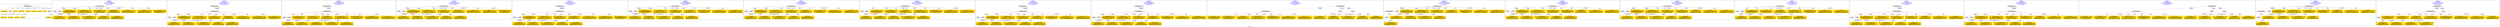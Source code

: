 digraph n0 {
fontcolor="blue"
remincross="true"
label="s02-dma.csv"
subgraph cluster_0 {
label="1-correct model"
n2[style="filled",color="white",fillcolor="lightgray",label="CulturalHeritageObject1"];
n3[shape="plaintext",style="filled",fillcolor="gold",label="Object Earliest Date"];
n4[style="filled",color="white",fillcolor="lightgray",label="Person1"];
n5[shape="plaintext",style="filled",fillcolor="gold",label="dimensions"];
n6[shape="plaintext",style="filled",fillcolor="gold",label="Object Facet Value 1"];
n7[shape="plaintext",style="filled",fillcolor="gold",label="Object Rights"];
n8[shape="plaintext",style="filled",fillcolor="gold",label="Object Link Source"];
n9[shape="plaintext",style="filled",fillcolor="gold",label="Object Title"];
n10[shape="plaintext",style="filled",fillcolor="gold",label="Object ID"];
n11[style="filled",color="white",fillcolor="lightgray",label="Concept1"];
n12[shape="plaintext",style="filled",fillcolor="gold",label="Artist Nationality"];
n13[shape="plaintext",style="filled",fillcolor="gold",label="Artist Birth Date"];
n14[shape="plaintext",style="filled",fillcolor="gold",label="Artist Death Date"];
n15[shape="plaintext",style="filled",fillcolor="gold",label="Artist Name"];
n16[shape="plaintext",style="filled",fillcolor="gold",label="Object Work Type"];
}
subgraph cluster_1 {
label="candidate 0\nlink coherence:1.0\nnode coherence:1.0\nconfidence:0.520748294315423\nmapping score:0.6319160981051409\ncost:13.9998\n-precision:0.79-recall:0.79"
n18[style="filled",color="white",fillcolor="lightgray",label="CulturalHeritageObject1"];
n19[style="filled",color="white",fillcolor="lightgray",label="Person1"];
n20[style="filled",color="white",fillcolor="lightgray",label="Concept1"];
n21[shape="plaintext",style="filled",fillcolor="gold",label="Object Facet Value 1\n[CulturalHeritageObject,medium,0.815]\n[CulturalHeritageObject,description,0.069]\n[Person,biographicalInformation,0.059]\n[Concept,prefLabel,0.056]"];
n22[shape="plaintext",style="filled",fillcolor="gold",label="Object Link Source\n[CulturalHeritageObject,provenance,0.558]\n[WebResource,classLink,0.25]\n[CulturalHeritageObject,rightsHolder,0.119]\n[CulturalHeritageObject,accessionNumber,0.072]"];
n23[shape="plaintext",style="filled",fillcolor="gold",label="Object Rights\n[CulturalHeritageObject,provenance,0.682]\n[WebResource,classLink,0.129]\n[CulturalHeritageObject,description,0.104]\n[Document,classLink,0.086]"];
n24[shape="plaintext",style="filled",fillcolor="gold",label="Artist Name\n[Person,nameOfThePerson,0.47]\n[Document,classLink,0.212]\n[CulturalHeritageObject,provenance,0.193]\n[CulturalHeritageObject,title,0.124]"];
n25[shape="plaintext",style="filled",fillcolor="gold",label="Artist Death Date\n[Person,dateOfDeath,0.461]\n[CulturalHeritageObject,created,0.318]\n[Person,dateOfBirth,0.175]\n[CulturalHeritageObject,provenance,0.046]"];
n26[shape="plaintext",style="filled",fillcolor="gold",label="Artist Nationality\n[Person,countryAssociatedWithThePerson,0.744]\n[Concept,prefLabel,0.103]\n[CulturalHeritageObject,provenance,0.094]\n[CulturalHeritageObject,title,0.059]"];
n27[shape="plaintext",style="filled",fillcolor="gold",label="Object Work Type\n[Concept,prefLabel,0.387]\n[Person,biographicalInformation,0.341]\n[CulturalHeritageObject,description,0.158]\n[CulturalHeritageObject,medium,0.114]"];
n28[shape="plaintext",style="filled",fillcolor="gold",label="Object Earliest Date\n[Person,dateOfDeath,0.352]\n[Person,dateOfBirth,0.341]\n[CulturalHeritageObject,created,0.268]\n[Person,biographicalInformation,0.038]"];
n29[shape="plaintext",style="filled",fillcolor="gold",label="Object ID\n[WebResource,classLink,0.343]\n[CulturalHeritageObject,provenance,0.281]\n[CulturalHeritageObject,accessionNumber,0.208]\n[Person,biographicalInformation,0.168]"];
n30[shape="plaintext",style="filled",fillcolor="gold",label="Artist Birth Date\n[Person,dateOfBirth,0.49]\n[Person,dateOfDeath,0.277]\n[CulturalHeritageObject,created,0.198]\n[Person,biographicalInformation,0.035]"];
n31[shape="plaintext",style="filled",fillcolor="gold",label="dimensions\n[CulturalHeritageObject,extent,0.818]\n[CulturalHeritageObject,provenance,0.093]\n[CulturalHeritageObject,description,0.051]\n[CulturalHeritageObject,accessionNumber,0.037]"];
n32[shape="plaintext",style="filled",fillcolor="gold",label="Object Title\n[CulturalHeritageObject,description,0.347]\n[CulturalHeritageObject,title,0.338]\n[Person,biographicalInformation,0.214]\n[Document,classLink,0.1]"];
}
subgraph cluster_2 {
label="candidate 1\nlink coherence:1.0\nnode coherence:1.0\nconfidence:0.520748294315423\nmapping score:0.6319160981051409\ncost:14.99966\n-precision:0.73-recall:0.79"
n34[style="filled",color="white",fillcolor="lightgray",label="CulturalHeritageObject1"];
n35[style="filled",color="white",fillcolor="lightgray",label="Person1"];
n36[style="filled",color="white",fillcolor="lightgray",label="Concept1"];
n37[style="filled",color="white",fillcolor="lightgray",label="EuropeanaAggregation1"];
n38[shape="plaintext",style="filled",fillcolor="gold",label="Object Facet Value 1\n[CulturalHeritageObject,medium,0.815]\n[CulturalHeritageObject,description,0.069]\n[Person,biographicalInformation,0.059]\n[Concept,prefLabel,0.056]"];
n39[shape="plaintext",style="filled",fillcolor="gold",label="Object Link Source\n[CulturalHeritageObject,provenance,0.558]\n[WebResource,classLink,0.25]\n[CulturalHeritageObject,rightsHolder,0.119]\n[CulturalHeritageObject,accessionNumber,0.072]"];
n40[shape="plaintext",style="filled",fillcolor="gold",label="Object Rights\n[CulturalHeritageObject,provenance,0.682]\n[WebResource,classLink,0.129]\n[CulturalHeritageObject,description,0.104]\n[Document,classLink,0.086]"];
n41[shape="plaintext",style="filled",fillcolor="gold",label="Artist Name\n[Person,nameOfThePerson,0.47]\n[Document,classLink,0.212]\n[CulturalHeritageObject,provenance,0.193]\n[CulturalHeritageObject,title,0.124]"];
n42[shape="plaintext",style="filled",fillcolor="gold",label="Artist Death Date\n[Person,dateOfDeath,0.461]\n[CulturalHeritageObject,created,0.318]\n[Person,dateOfBirth,0.175]\n[CulturalHeritageObject,provenance,0.046]"];
n43[shape="plaintext",style="filled",fillcolor="gold",label="Artist Nationality\n[Person,countryAssociatedWithThePerson,0.744]\n[Concept,prefLabel,0.103]\n[CulturalHeritageObject,provenance,0.094]\n[CulturalHeritageObject,title,0.059]"];
n44[shape="plaintext",style="filled",fillcolor="gold",label="Object Work Type\n[Concept,prefLabel,0.387]\n[Person,biographicalInformation,0.341]\n[CulturalHeritageObject,description,0.158]\n[CulturalHeritageObject,medium,0.114]"];
n45[shape="plaintext",style="filled",fillcolor="gold",label="Object Earliest Date\n[Person,dateOfDeath,0.352]\n[Person,dateOfBirth,0.341]\n[CulturalHeritageObject,created,0.268]\n[Person,biographicalInformation,0.038]"];
n46[shape="plaintext",style="filled",fillcolor="gold",label="Object ID\n[WebResource,classLink,0.343]\n[CulturalHeritageObject,provenance,0.281]\n[CulturalHeritageObject,accessionNumber,0.208]\n[Person,biographicalInformation,0.168]"];
n47[shape="plaintext",style="filled",fillcolor="gold",label="Artist Birth Date\n[Person,dateOfBirth,0.49]\n[Person,dateOfDeath,0.277]\n[CulturalHeritageObject,created,0.198]\n[Person,biographicalInformation,0.035]"];
n48[shape="plaintext",style="filled",fillcolor="gold",label="dimensions\n[CulturalHeritageObject,extent,0.818]\n[CulturalHeritageObject,provenance,0.093]\n[CulturalHeritageObject,description,0.051]\n[CulturalHeritageObject,accessionNumber,0.037]"];
n49[shape="plaintext",style="filled",fillcolor="gold",label="Object Title\n[CulturalHeritageObject,description,0.347]\n[CulturalHeritageObject,title,0.338]\n[Person,biographicalInformation,0.214]\n[Document,classLink,0.1]"];
}
subgraph cluster_3 {
label="candidate 10\nlink coherence:1.0\nnode coherence:1.0\nconfidence:0.5199897755198063\nmapping score:0.6316632585066021\ncost:14.99997\n-precision:0.87-recall:0.93"
n51[style="filled",color="white",fillcolor="lightgray",label="CulturalHeritageObject1"];
n52[style="filled",color="white",fillcolor="lightgray",label="CulturalHeritageObject2"];
n53[style="filled",color="white",fillcolor="lightgray",label="Person2"];
n54[style="filled",color="white",fillcolor="lightgray",label="Concept2"];
n55[shape="plaintext",style="filled",fillcolor="gold",label="Object Title\n[CulturalHeritageObject,description,0.347]\n[CulturalHeritageObject,title,0.338]\n[Person,biographicalInformation,0.214]\n[Document,classLink,0.1]"];
n56[shape="plaintext",style="filled",fillcolor="gold",label="Object Rights\n[CulturalHeritageObject,provenance,0.682]\n[WebResource,classLink,0.129]\n[CulturalHeritageObject,description,0.104]\n[Document,classLink,0.086]"];
n57[shape="plaintext",style="filled",fillcolor="gold",label="Artist Birth Date\n[Person,dateOfBirth,0.49]\n[Person,dateOfDeath,0.277]\n[CulturalHeritageObject,created,0.198]\n[Person,biographicalInformation,0.035]"];
n58[shape="plaintext",style="filled",fillcolor="gold",label="Object Earliest Date\n[Person,dateOfDeath,0.352]\n[Person,dateOfBirth,0.341]\n[CulturalHeritageObject,created,0.268]\n[Person,biographicalInformation,0.038]"];
n59[shape="plaintext",style="filled",fillcolor="gold",label="Object Work Type\n[Concept,prefLabel,0.387]\n[Person,biographicalInformation,0.341]\n[CulturalHeritageObject,description,0.158]\n[CulturalHeritageObject,medium,0.114]"];
n60[shape="plaintext",style="filled",fillcolor="gold",label="Object Link Source\n[CulturalHeritageObject,provenance,0.558]\n[WebResource,classLink,0.25]\n[CulturalHeritageObject,rightsHolder,0.119]\n[CulturalHeritageObject,accessionNumber,0.072]"];
n61[shape="plaintext",style="filled",fillcolor="gold",label="Object Facet Value 1\n[CulturalHeritageObject,medium,0.815]\n[CulturalHeritageObject,description,0.069]\n[Person,biographicalInformation,0.059]\n[Concept,prefLabel,0.056]"];
n62[shape="plaintext",style="filled",fillcolor="gold",label="dimensions\n[CulturalHeritageObject,extent,0.818]\n[CulturalHeritageObject,provenance,0.093]\n[CulturalHeritageObject,description,0.051]\n[CulturalHeritageObject,accessionNumber,0.037]"];
n63[shape="plaintext",style="filled",fillcolor="gold",label="Artist Name\n[Person,nameOfThePerson,0.47]\n[Document,classLink,0.212]\n[CulturalHeritageObject,provenance,0.193]\n[CulturalHeritageObject,title,0.124]"];
n64[shape="plaintext",style="filled",fillcolor="gold",label="Object ID\n[WebResource,classLink,0.343]\n[CulturalHeritageObject,provenance,0.281]\n[CulturalHeritageObject,accessionNumber,0.208]\n[Person,biographicalInformation,0.168]"];
n65[shape="plaintext",style="filled",fillcolor="gold",label="Artist Death Date\n[Person,dateOfDeath,0.461]\n[CulturalHeritageObject,created,0.318]\n[Person,dateOfBirth,0.175]\n[CulturalHeritageObject,provenance,0.046]"];
n66[shape="plaintext",style="filled",fillcolor="gold",label="Artist Nationality\n[Person,countryAssociatedWithThePerson,0.744]\n[Concept,prefLabel,0.103]\n[CulturalHeritageObject,provenance,0.094]\n[CulturalHeritageObject,title,0.059]"];
}
subgraph cluster_4 {
label="candidate 11\nlink coherence:1.0\nnode coherence:1.0\nconfidence:0.5157775283842053\nmapping score:0.6302591761280684\ncost:13.9998\n-precision:0.64-recall:0.64"
n68[style="filled",color="white",fillcolor="lightgray",label="CulturalHeritageObject1"];
n69[style="filled",color="white",fillcolor="lightgray",label="Person1"];
n70[style="filled",color="white",fillcolor="lightgray",label="Concept1"];
n71[shape="plaintext",style="filled",fillcolor="gold",label="Object Facet Value 1\n[CulturalHeritageObject,medium,0.815]\n[CulturalHeritageObject,description,0.069]\n[Person,biographicalInformation,0.059]\n[Concept,prefLabel,0.056]"];
n72[shape="plaintext",style="filled",fillcolor="gold",label="Object Link Source\n[CulturalHeritageObject,provenance,0.558]\n[WebResource,classLink,0.25]\n[CulturalHeritageObject,rightsHolder,0.119]\n[CulturalHeritageObject,accessionNumber,0.072]"];
n73[shape="plaintext",style="filled",fillcolor="gold",label="Object Rights\n[CulturalHeritageObject,provenance,0.682]\n[WebResource,classLink,0.129]\n[CulturalHeritageObject,description,0.104]\n[Document,classLink,0.086]"];
n74[shape="plaintext",style="filled",fillcolor="gold",label="Artist Name\n[Person,nameOfThePerson,0.47]\n[Document,classLink,0.212]\n[CulturalHeritageObject,provenance,0.193]\n[CulturalHeritageObject,title,0.124]"];
n75[shape="plaintext",style="filled",fillcolor="gold",label="Object Earliest Date\n[Person,dateOfDeath,0.352]\n[Person,dateOfBirth,0.341]\n[CulturalHeritageObject,created,0.268]\n[Person,biographicalInformation,0.038]"];
n76[shape="plaintext",style="filled",fillcolor="gold",label="Artist Nationality\n[Person,countryAssociatedWithThePerson,0.744]\n[Concept,prefLabel,0.103]\n[CulturalHeritageObject,provenance,0.094]\n[CulturalHeritageObject,title,0.059]"];
n77[shape="plaintext",style="filled",fillcolor="gold",label="Object Work Type\n[Concept,prefLabel,0.387]\n[Person,biographicalInformation,0.341]\n[CulturalHeritageObject,description,0.158]\n[CulturalHeritageObject,medium,0.114]"];
n78[shape="plaintext",style="filled",fillcolor="gold",label="Artist Death Date\n[Person,dateOfDeath,0.461]\n[CulturalHeritageObject,created,0.318]\n[Person,dateOfBirth,0.175]\n[CulturalHeritageObject,provenance,0.046]"];
n79[shape="plaintext",style="filled",fillcolor="gold",label="Object ID\n[WebResource,classLink,0.343]\n[CulturalHeritageObject,provenance,0.281]\n[CulturalHeritageObject,accessionNumber,0.208]\n[Person,biographicalInformation,0.168]"];
n80[shape="plaintext",style="filled",fillcolor="gold",label="Artist Birth Date\n[Person,dateOfBirth,0.49]\n[Person,dateOfDeath,0.277]\n[CulturalHeritageObject,created,0.198]\n[Person,biographicalInformation,0.035]"];
n81[shape="plaintext",style="filled",fillcolor="gold",label="dimensions\n[CulturalHeritageObject,extent,0.818]\n[CulturalHeritageObject,provenance,0.093]\n[CulturalHeritageObject,description,0.051]\n[CulturalHeritageObject,accessionNumber,0.037]"];
n82[shape="plaintext",style="filled",fillcolor="gold",label="Object Title\n[CulturalHeritageObject,description,0.347]\n[CulturalHeritageObject,title,0.338]\n[Person,biographicalInformation,0.214]\n[Document,classLink,0.1]"];
}
subgraph cluster_5 {
label="candidate 12\nlink coherence:1.0\nnode coherence:1.0\nconfidence:0.5157775283842053\nmapping score:0.6302591761280684\ncost:14.99966\n-precision:0.6-recall:0.64"
n84[style="filled",color="white",fillcolor="lightgray",label="CulturalHeritageObject1"];
n85[style="filled",color="white",fillcolor="lightgray",label="Person1"];
n86[style="filled",color="white",fillcolor="lightgray",label="Concept1"];
n87[style="filled",color="white",fillcolor="lightgray",label="EuropeanaAggregation1"];
n88[shape="plaintext",style="filled",fillcolor="gold",label="Object Facet Value 1\n[CulturalHeritageObject,medium,0.815]\n[CulturalHeritageObject,description,0.069]\n[Person,biographicalInformation,0.059]\n[Concept,prefLabel,0.056]"];
n89[shape="plaintext",style="filled",fillcolor="gold",label="Object Link Source\n[CulturalHeritageObject,provenance,0.558]\n[WebResource,classLink,0.25]\n[CulturalHeritageObject,rightsHolder,0.119]\n[CulturalHeritageObject,accessionNumber,0.072]"];
n90[shape="plaintext",style="filled",fillcolor="gold",label="Object Rights\n[CulturalHeritageObject,provenance,0.682]\n[WebResource,classLink,0.129]\n[CulturalHeritageObject,description,0.104]\n[Document,classLink,0.086]"];
n91[shape="plaintext",style="filled",fillcolor="gold",label="Artist Name\n[Person,nameOfThePerson,0.47]\n[Document,classLink,0.212]\n[CulturalHeritageObject,provenance,0.193]\n[CulturalHeritageObject,title,0.124]"];
n92[shape="plaintext",style="filled",fillcolor="gold",label="Object Earliest Date\n[Person,dateOfDeath,0.352]\n[Person,dateOfBirth,0.341]\n[CulturalHeritageObject,created,0.268]\n[Person,biographicalInformation,0.038]"];
n93[shape="plaintext",style="filled",fillcolor="gold",label="Artist Nationality\n[Person,countryAssociatedWithThePerson,0.744]\n[Concept,prefLabel,0.103]\n[CulturalHeritageObject,provenance,0.094]\n[CulturalHeritageObject,title,0.059]"];
n94[shape="plaintext",style="filled",fillcolor="gold",label="Object Work Type\n[Concept,prefLabel,0.387]\n[Person,biographicalInformation,0.341]\n[CulturalHeritageObject,description,0.158]\n[CulturalHeritageObject,medium,0.114]"];
n95[shape="plaintext",style="filled",fillcolor="gold",label="Artist Death Date\n[Person,dateOfDeath,0.461]\n[CulturalHeritageObject,created,0.318]\n[Person,dateOfBirth,0.175]\n[CulturalHeritageObject,provenance,0.046]"];
n96[shape="plaintext",style="filled",fillcolor="gold",label="Object ID\n[WebResource,classLink,0.343]\n[CulturalHeritageObject,provenance,0.281]\n[CulturalHeritageObject,accessionNumber,0.208]\n[Person,biographicalInformation,0.168]"];
n97[shape="plaintext",style="filled",fillcolor="gold",label="Artist Birth Date\n[Person,dateOfBirth,0.49]\n[Person,dateOfDeath,0.277]\n[CulturalHeritageObject,created,0.198]\n[Person,biographicalInformation,0.035]"];
n98[shape="plaintext",style="filled",fillcolor="gold",label="dimensions\n[CulturalHeritageObject,extent,0.818]\n[CulturalHeritageObject,provenance,0.093]\n[CulturalHeritageObject,description,0.051]\n[CulturalHeritageObject,accessionNumber,0.037]"];
n99[shape="plaintext",style="filled",fillcolor="gold",label="Object Title\n[CulturalHeritageObject,description,0.347]\n[CulturalHeritageObject,title,0.338]\n[Person,biographicalInformation,0.214]\n[Document,classLink,0.1]"];
}
subgraph cluster_6 {
label="candidate 13\nlink coherence:1.0\nnode coherence:1.0\nconfidence:0.5150190095885887\nmapping score:0.6300063365295295\ncost:13.99979\n-precision:0.79-recall:0.79"
n101[style="filled",color="white",fillcolor="lightgray",label="CulturalHeritageObject1"];
n102[style="filled",color="white",fillcolor="lightgray",label="Person1"];
n103[style="filled",color="white",fillcolor="lightgray",label="Concept1"];
n104[shape="plaintext",style="filled",fillcolor="gold",label="Object Facet Value 1\n[CulturalHeritageObject,medium,0.815]\n[CulturalHeritageObject,description,0.069]\n[Person,biographicalInformation,0.059]\n[Concept,prefLabel,0.056]"];
n105[shape="plaintext",style="filled",fillcolor="gold",label="Object Link Source\n[CulturalHeritageObject,provenance,0.558]\n[WebResource,classLink,0.25]\n[CulturalHeritageObject,rightsHolder,0.119]\n[CulturalHeritageObject,accessionNumber,0.072]"];
n106[shape="plaintext",style="filled",fillcolor="gold",label="Object Rights\n[CulturalHeritageObject,provenance,0.682]\n[WebResource,classLink,0.129]\n[CulturalHeritageObject,description,0.104]\n[Document,classLink,0.086]"];
n107[shape="plaintext",style="filled",fillcolor="gold",label="Artist Name\n[Person,nameOfThePerson,0.47]\n[Document,classLink,0.212]\n[CulturalHeritageObject,provenance,0.193]\n[CulturalHeritageObject,title,0.124]"];
n108[shape="plaintext",style="filled",fillcolor="gold",label="Object Earliest Date\n[Person,dateOfDeath,0.352]\n[Person,dateOfBirth,0.341]\n[CulturalHeritageObject,created,0.268]\n[Person,biographicalInformation,0.038]"];
n109[shape="plaintext",style="filled",fillcolor="gold",label="Artist Nationality\n[Person,countryAssociatedWithThePerson,0.744]\n[Concept,prefLabel,0.103]\n[CulturalHeritageObject,provenance,0.094]\n[CulturalHeritageObject,title,0.059]"];
n110[shape="plaintext",style="filled",fillcolor="gold",label="Object Work Type\n[Concept,prefLabel,0.387]\n[Person,biographicalInformation,0.341]\n[CulturalHeritageObject,description,0.158]\n[CulturalHeritageObject,medium,0.114]"];
n111[shape="plaintext",style="filled",fillcolor="gold",label="Artist Death Date\n[Person,dateOfDeath,0.461]\n[CulturalHeritageObject,created,0.318]\n[Person,dateOfBirth,0.175]\n[CulturalHeritageObject,provenance,0.046]"];
n112[shape="plaintext",style="filled",fillcolor="gold",label="Object Title\n[CulturalHeritageObject,description,0.347]\n[CulturalHeritageObject,title,0.338]\n[Person,biographicalInformation,0.214]\n[Document,classLink,0.1]"];
n113[shape="plaintext",style="filled",fillcolor="gold",label="Object ID\n[WebResource,classLink,0.343]\n[CulturalHeritageObject,provenance,0.281]\n[CulturalHeritageObject,accessionNumber,0.208]\n[Person,biographicalInformation,0.168]"];
n114[shape="plaintext",style="filled",fillcolor="gold",label="Artist Birth Date\n[Person,dateOfBirth,0.49]\n[Person,dateOfDeath,0.277]\n[CulturalHeritageObject,created,0.198]\n[Person,biographicalInformation,0.035]"];
n115[shape="plaintext",style="filled",fillcolor="gold",label="dimensions\n[CulturalHeritageObject,extent,0.818]\n[CulturalHeritageObject,provenance,0.093]\n[CulturalHeritageObject,description,0.051]\n[CulturalHeritageObject,accessionNumber,0.037]"];
}
subgraph cluster_7 {
label="candidate 14\nlink coherence:1.0\nnode coherence:1.0\nconfidence:0.5150190095885887\nmapping score:0.6300063365295295\ncost:13.9998\n-precision:0.71-recall:0.71"
n117[style="filled",color="white",fillcolor="lightgray",label="CulturalHeritageObject1"];
n118[style="filled",color="white",fillcolor="lightgray",label="Person1"];
n119[style="filled",color="white",fillcolor="lightgray",label="Concept1"];
n120[shape="plaintext",style="filled",fillcolor="gold",label="Object Facet Value 1\n[CulturalHeritageObject,medium,0.815]\n[CulturalHeritageObject,description,0.069]\n[Person,biographicalInformation,0.059]\n[Concept,prefLabel,0.056]"];
n121[shape="plaintext",style="filled",fillcolor="gold",label="Object Link Source\n[CulturalHeritageObject,provenance,0.558]\n[WebResource,classLink,0.25]\n[CulturalHeritageObject,rightsHolder,0.119]\n[CulturalHeritageObject,accessionNumber,0.072]"];
n122[shape="plaintext",style="filled",fillcolor="gold",label="Object Rights\n[CulturalHeritageObject,provenance,0.682]\n[WebResource,classLink,0.129]\n[CulturalHeritageObject,description,0.104]\n[Document,classLink,0.086]"];
n123[shape="plaintext",style="filled",fillcolor="gold",label="Artist Name\n[Person,nameOfThePerson,0.47]\n[Document,classLink,0.212]\n[CulturalHeritageObject,provenance,0.193]\n[CulturalHeritageObject,title,0.124]"];
n124[shape="plaintext",style="filled",fillcolor="gold",label="Object Earliest Date\n[Person,dateOfDeath,0.352]\n[Person,dateOfBirth,0.341]\n[CulturalHeritageObject,created,0.268]\n[Person,biographicalInformation,0.038]"];
n125[shape="plaintext",style="filled",fillcolor="gold",label="Artist Nationality\n[Person,countryAssociatedWithThePerson,0.744]\n[Concept,prefLabel,0.103]\n[CulturalHeritageObject,provenance,0.094]\n[CulturalHeritageObject,title,0.059]"];
n126[shape="plaintext",style="filled",fillcolor="gold",label="Object Work Type\n[Concept,prefLabel,0.387]\n[Person,biographicalInformation,0.341]\n[CulturalHeritageObject,description,0.158]\n[CulturalHeritageObject,medium,0.114]"];
n127[shape="plaintext",style="filled",fillcolor="gold",label="Artist Death Date\n[Person,dateOfDeath,0.461]\n[CulturalHeritageObject,created,0.318]\n[Person,dateOfBirth,0.175]\n[CulturalHeritageObject,provenance,0.046]"];
n128[shape="plaintext",style="filled",fillcolor="gold",label="Object Title\n[CulturalHeritageObject,description,0.347]\n[CulturalHeritageObject,title,0.338]\n[Person,biographicalInformation,0.214]\n[Document,classLink,0.1]"];
n129[shape="plaintext",style="filled",fillcolor="gold",label="Object ID\n[WebResource,classLink,0.343]\n[CulturalHeritageObject,provenance,0.281]\n[CulturalHeritageObject,accessionNumber,0.208]\n[Person,biographicalInformation,0.168]"];
n130[shape="plaintext",style="filled",fillcolor="gold",label="Artist Birth Date\n[Person,dateOfBirth,0.49]\n[Person,dateOfDeath,0.277]\n[CulturalHeritageObject,created,0.198]\n[Person,biographicalInformation,0.035]"];
n131[shape="plaintext",style="filled",fillcolor="gold",label="dimensions\n[CulturalHeritageObject,extent,0.818]\n[CulturalHeritageObject,provenance,0.093]\n[CulturalHeritageObject,description,0.051]\n[CulturalHeritageObject,accessionNumber,0.037]"];
}
subgraph cluster_8 {
label="candidate 15\nlink coherence:1.0\nnode coherence:1.0\nconfidence:0.5150190095885887\nmapping score:0.6300063365295295\ncost:14.0\n-precision:0.79-recall:0.79"
n133[style="filled",color="white",fillcolor="lightgray",label="CulturalHeritageObject2"];
n134[style="filled",color="white",fillcolor="lightgray",label="Person2"];
n135[style="filled",color="white",fillcolor="lightgray",label="Concept2"];
n136[shape="plaintext",style="filled",fillcolor="gold",label="Object Title\n[CulturalHeritageObject,description,0.347]\n[CulturalHeritageObject,title,0.338]\n[Person,biographicalInformation,0.214]\n[Document,classLink,0.1]"];
n137[shape="plaintext",style="filled",fillcolor="gold",label="Object Rights\n[CulturalHeritageObject,provenance,0.682]\n[WebResource,classLink,0.129]\n[CulturalHeritageObject,description,0.104]\n[Document,classLink,0.086]"];
n138[shape="plaintext",style="filled",fillcolor="gold",label="Artist Birth Date\n[Person,dateOfBirth,0.49]\n[Person,dateOfDeath,0.277]\n[CulturalHeritageObject,created,0.198]\n[Person,biographicalInformation,0.035]"];
n139[shape="plaintext",style="filled",fillcolor="gold",label="Artist Death Date\n[Person,dateOfDeath,0.461]\n[CulturalHeritageObject,created,0.318]\n[Person,dateOfBirth,0.175]\n[CulturalHeritageObject,provenance,0.046]"];
n140[shape="plaintext",style="filled",fillcolor="gold",label="Object Work Type\n[Concept,prefLabel,0.387]\n[Person,biographicalInformation,0.341]\n[CulturalHeritageObject,description,0.158]\n[CulturalHeritageObject,medium,0.114]"];
n141[shape="plaintext",style="filled",fillcolor="gold",label="Object Link Source\n[CulturalHeritageObject,provenance,0.558]\n[WebResource,classLink,0.25]\n[CulturalHeritageObject,rightsHolder,0.119]\n[CulturalHeritageObject,accessionNumber,0.072]"];
n142[shape="plaintext",style="filled",fillcolor="gold",label="Object Facet Value 1\n[CulturalHeritageObject,medium,0.815]\n[CulturalHeritageObject,description,0.069]\n[Person,biographicalInformation,0.059]\n[Concept,prefLabel,0.056]"];
n143[shape="plaintext",style="filled",fillcolor="gold",label="dimensions\n[CulturalHeritageObject,extent,0.818]\n[CulturalHeritageObject,provenance,0.093]\n[CulturalHeritageObject,description,0.051]\n[CulturalHeritageObject,accessionNumber,0.037]"];
n144[shape="plaintext",style="filled",fillcolor="gold",label="Artist Name\n[Person,nameOfThePerson,0.47]\n[Document,classLink,0.212]\n[CulturalHeritageObject,provenance,0.193]\n[CulturalHeritageObject,title,0.124]"];
n145[shape="plaintext",style="filled",fillcolor="gold",label="Object ID\n[WebResource,classLink,0.343]\n[CulturalHeritageObject,provenance,0.281]\n[CulturalHeritageObject,accessionNumber,0.208]\n[Person,biographicalInformation,0.168]"];
n146[shape="plaintext",style="filled",fillcolor="gold",label="Object Earliest Date\n[Person,dateOfDeath,0.352]\n[Person,dateOfBirth,0.341]\n[CulturalHeritageObject,created,0.268]\n[Person,biographicalInformation,0.038]"];
n147[shape="plaintext",style="filled",fillcolor="gold",label="Artist Nationality\n[Person,countryAssociatedWithThePerson,0.744]\n[Concept,prefLabel,0.103]\n[CulturalHeritageObject,provenance,0.094]\n[CulturalHeritageObject,title,0.059]"];
}
subgraph cluster_9 {
label="candidate 16\nlink coherence:1.0\nnode coherence:1.0\nconfidence:0.5150190095885887\nmapping score:0.6300063365295295\ncost:14.99965\n-precision:0.73-recall:0.79"
n149[style="filled",color="white",fillcolor="lightgray",label="CulturalHeritageObject1"];
n150[style="filled",color="white",fillcolor="lightgray",label="Person1"];
n151[style="filled",color="white",fillcolor="lightgray",label="Concept1"];
n152[style="filled",color="white",fillcolor="lightgray",label="EuropeanaAggregation1"];
n153[shape="plaintext",style="filled",fillcolor="gold",label="Object Facet Value 1\n[CulturalHeritageObject,medium,0.815]\n[CulturalHeritageObject,description,0.069]\n[Person,biographicalInformation,0.059]\n[Concept,prefLabel,0.056]"];
n154[shape="plaintext",style="filled",fillcolor="gold",label="Object Link Source\n[CulturalHeritageObject,provenance,0.558]\n[WebResource,classLink,0.25]\n[CulturalHeritageObject,rightsHolder,0.119]\n[CulturalHeritageObject,accessionNumber,0.072]"];
n155[shape="plaintext",style="filled",fillcolor="gold",label="Object Rights\n[CulturalHeritageObject,provenance,0.682]\n[WebResource,classLink,0.129]\n[CulturalHeritageObject,description,0.104]\n[Document,classLink,0.086]"];
n156[shape="plaintext",style="filled",fillcolor="gold",label="Artist Name\n[Person,nameOfThePerson,0.47]\n[Document,classLink,0.212]\n[CulturalHeritageObject,provenance,0.193]\n[CulturalHeritageObject,title,0.124]"];
n157[shape="plaintext",style="filled",fillcolor="gold",label="Object Earliest Date\n[Person,dateOfDeath,0.352]\n[Person,dateOfBirth,0.341]\n[CulturalHeritageObject,created,0.268]\n[Person,biographicalInformation,0.038]"];
n158[shape="plaintext",style="filled",fillcolor="gold",label="Artist Nationality\n[Person,countryAssociatedWithThePerson,0.744]\n[Concept,prefLabel,0.103]\n[CulturalHeritageObject,provenance,0.094]\n[CulturalHeritageObject,title,0.059]"];
n159[shape="plaintext",style="filled",fillcolor="gold",label="Object Work Type\n[Concept,prefLabel,0.387]\n[Person,biographicalInformation,0.341]\n[CulturalHeritageObject,description,0.158]\n[CulturalHeritageObject,medium,0.114]"];
n160[shape="plaintext",style="filled",fillcolor="gold",label="Artist Death Date\n[Person,dateOfDeath,0.461]\n[CulturalHeritageObject,created,0.318]\n[Person,dateOfBirth,0.175]\n[CulturalHeritageObject,provenance,0.046]"];
n161[shape="plaintext",style="filled",fillcolor="gold",label="Object Title\n[CulturalHeritageObject,description,0.347]\n[CulturalHeritageObject,title,0.338]\n[Person,biographicalInformation,0.214]\n[Document,classLink,0.1]"];
n162[shape="plaintext",style="filled",fillcolor="gold",label="Object ID\n[WebResource,classLink,0.343]\n[CulturalHeritageObject,provenance,0.281]\n[CulturalHeritageObject,accessionNumber,0.208]\n[Person,biographicalInformation,0.168]"];
n163[shape="plaintext",style="filled",fillcolor="gold",label="Artist Birth Date\n[Person,dateOfBirth,0.49]\n[Person,dateOfDeath,0.277]\n[CulturalHeritageObject,created,0.198]\n[Person,biographicalInformation,0.035]"];
n164[shape="plaintext",style="filled",fillcolor="gold",label="dimensions\n[CulturalHeritageObject,extent,0.818]\n[CulturalHeritageObject,provenance,0.093]\n[CulturalHeritageObject,description,0.051]\n[CulturalHeritageObject,accessionNumber,0.037]"];
}
subgraph cluster_10 {
label="candidate 17\nlink coherence:1.0\nnode coherence:1.0\nconfidence:0.5150190095885887\nmapping score:0.6300063365295295\ncost:14.99966\n-precision:0.67-recall:0.71"
n166[style="filled",color="white",fillcolor="lightgray",label="CulturalHeritageObject1"];
n167[style="filled",color="white",fillcolor="lightgray",label="Person1"];
n168[style="filled",color="white",fillcolor="lightgray",label="Concept1"];
n169[style="filled",color="white",fillcolor="lightgray",label="EuropeanaAggregation1"];
n170[shape="plaintext",style="filled",fillcolor="gold",label="Object Facet Value 1\n[CulturalHeritageObject,medium,0.815]\n[CulturalHeritageObject,description,0.069]\n[Person,biographicalInformation,0.059]\n[Concept,prefLabel,0.056]"];
n171[shape="plaintext",style="filled",fillcolor="gold",label="Object Link Source\n[CulturalHeritageObject,provenance,0.558]\n[WebResource,classLink,0.25]\n[CulturalHeritageObject,rightsHolder,0.119]\n[CulturalHeritageObject,accessionNumber,0.072]"];
n172[shape="plaintext",style="filled",fillcolor="gold",label="Object Rights\n[CulturalHeritageObject,provenance,0.682]\n[WebResource,classLink,0.129]\n[CulturalHeritageObject,description,0.104]\n[Document,classLink,0.086]"];
n173[shape="plaintext",style="filled",fillcolor="gold",label="Artist Name\n[Person,nameOfThePerson,0.47]\n[Document,classLink,0.212]\n[CulturalHeritageObject,provenance,0.193]\n[CulturalHeritageObject,title,0.124]"];
n174[shape="plaintext",style="filled",fillcolor="gold",label="Object Earliest Date\n[Person,dateOfDeath,0.352]\n[Person,dateOfBirth,0.341]\n[CulturalHeritageObject,created,0.268]\n[Person,biographicalInformation,0.038]"];
n175[shape="plaintext",style="filled",fillcolor="gold",label="Artist Nationality\n[Person,countryAssociatedWithThePerson,0.744]\n[Concept,prefLabel,0.103]\n[CulturalHeritageObject,provenance,0.094]\n[CulturalHeritageObject,title,0.059]"];
n176[shape="plaintext",style="filled",fillcolor="gold",label="Object Work Type\n[Concept,prefLabel,0.387]\n[Person,biographicalInformation,0.341]\n[CulturalHeritageObject,description,0.158]\n[CulturalHeritageObject,medium,0.114]"];
n177[shape="plaintext",style="filled",fillcolor="gold",label="Artist Death Date\n[Person,dateOfDeath,0.461]\n[CulturalHeritageObject,created,0.318]\n[Person,dateOfBirth,0.175]\n[CulturalHeritageObject,provenance,0.046]"];
n178[shape="plaintext",style="filled",fillcolor="gold",label="Object Title\n[CulturalHeritageObject,description,0.347]\n[CulturalHeritageObject,title,0.338]\n[Person,biographicalInformation,0.214]\n[Document,classLink,0.1]"];
n179[shape="plaintext",style="filled",fillcolor="gold",label="Object ID\n[WebResource,classLink,0.343]\n[CulturalHeritageObject,provenance,0.281]\n[CulturalHeritageObject,accessionNumber,0.208]\n[Person,biographicalInformation,0.168]"];
n180[shape="plaintext",style="filled",fillcolor="gold",label="Artist Birth Date\n[Person,dateOfBirth,0.49]\n[Person,dateOfDeath,0.277]\n[CulturalHeritageObject,created,0.198]\n[Person,biographicalInformation,0.035]"];
n181[shape="plaintext",style="filled",fillcolor="gold",label="dimensions\n[CulturalHeritageObject,extent,0.818]\n[CulturalHeritageObject,provenance,0.093]\n[CulturalHeritageObject,description,0.051]\n[CulturalHeritageObject,accessionNumber,0.037]"];
}
subgraph cluster_11 {
label="candidate 18\nlink coherence:1.0\nnode coherence:1.0\nconfidence:0.5150190095885887\nmapping score:0.6300063365295295\ncost:14.99976\n-precision:0.6-recall:0.64"
n183[style="filled",color="white",fillcolor="lightgray",label="CulturalHeritageObject1"];
n184[style="filled",color="white",fillcolor="lightgray",label="CulturalHeritageObject2"];
n185[style="filled",color="white",fillcolor="lightgray",label="Person1"];
n186[style="filled",color="white",fillcolor="lightgray",label="Concept1"];
n187[shape="plaintext",style="filled",fillcolor="gold",label="Object Title\n[CulturalHeritageObject,description,0.347]\n[CulturalHeritageObject,title,0.338]\n[Person,biographicalInformation,0.214]\n[Document,classLink,0.1]"];
n188[shape="plaintext",style="filled",fillcolor="gold",label="Object Rights\n[CulturalHeritageObject,provenance,0.682]\n[WebResource,classLink,0.129]\n[CulturalHeritageObject,description,0.104]\n[Document,classLink,0.086]"];
n189[shape="plaintext",style="filled",fillcolor="gold",label="Artist Death Date\n[Person,dateOfDeath,0.461]\n[CulturalHeritageObject,created,0.318]\n[Person,dateOfBirth,0.175]\n[CulturalHeritageObject,provenance,0.046]"];
n190[shape="plaintext",style="filled",fillcolor="gold",label="Object Link Source\n[CulturalHeritageObject,provenance,0.558]\n[WebResource,classLink,0.25]\n[CulturalHeritageObject,rightsHolder,0.119]\n[CulturalHeritageObject,accessionNumber,0.072]"];
n191[shape="plaintext",style="filled",fillcolor="gold",label="Artist Name\n[Person,nameOfThePerson,0.47]\n[Document,classLink,0.212]\n[CulturalHeritageObject,provenance,0.193]\n[CulturalHeritageObject,title,0.124]"];
n192[shape="plaintext",style="filled",fillcolor="gold",label="Object Earliest Date\n[Person,dateOfDeath,0.352]\n[Person,dateOfBirth,0.341]\n[CulturalHeritageObject,created,0.268]\n[Person,biographicalInformation,0.038]"];
n193[shape="plaintext",style="filled",fillcolor="gold",label="Object Facet Value 1\n[CulturalHeritageObject,medium,0.815]\n[CulturalHeritageObject,description,0.069]\n[Person,biographicalInformation,0.059]\n[Concept,prefLabel,0.056]"];
n194[shape="plaintext",style="filled",fillcolor="gold",label="Artist Nationality\n[Person,countryAssociatedWithThePerson,0.744]\n[Concept,prefLabel,0.103]\n[CulturalHeritageObject,provenance,0.094]\n[CulturalHeritageObject,title,0.059]"];
n195[shape="plaintext",style="filled",fillcolor="gold",label="dimensions\n[CulturalHeritageObject,extent,0.818]\n[CulturalHeritageObject,provenance,0.093]\n[CulturalHeritageObject,description,0.051]\n[CulturalHeritageObject,accessionNumber,0.037]"];
n196[shape="plaintext",style="filled",fillcolor="gold",label="Object Work Type\n[Concept,prefLabel,0.387]\n[Person,biographicalInformation,0.341]\n[CulturalHeritageObject,description,0.158]\n[CulturalHeritageObject,medium,0.114]"];
n197[shape="plaintext",style="filled",fillcolor="gold",label="Object ID\n[WebResource,classLink,0.343]\n[CulturalHeritageObject,provenance,0.281]\n[CulturalHeritageObject,accessionNumber,0.208]\n[Person,biographicalInformation,0.168]"];
n198[shape="plaintext",style="filled",fillcolor="gold",label="Artist Birth Date\n[Person,dateOfBirth,0.49]\n[Person,dateOfDeath,0.277]\n[CulturalHeritageObject,created,0.198]\n[Person,biographicalInformation,0.035]"];
}
subgraph cluster_12 {
label="candidate 19\nlink coherence:1.0\nnode coherence:1.0\nconfidence:0.5150190095885887\nmapping score:0.6300063365295295\ncost:14.9998\n-precision:0.67-recall:0.71"
n200[style="filled",color="white",fillcolor="lightgray",label="CulturalHeritageObject1"];
n201[style="filled",color="white",fillcolor="lightgray",label="CulturalHeritageObject2"];
n202[style="filled",color="white",fillcolor="lightgray",label="Person1"];
n203[style="filled",color="white",fillcolor="lightgray",label="Concept2"];
n204[shape="plaintext",style="filled",fillcolor="gold",label="Object Facet Value 1\n[CulturalHeritageObject,medium,0.815]\n[CulturalHeritageObject,description,0.069]\n[Person,biographicalInformation,0.059]\n[Concept,prefLabel,0.056]"];
n205[shape="plaintext",style="filled",fillcolor="gold",label="Object Link Source\n[CulturalHeritageObject,provenance,0.558]\n[WebResource,classLink,0.25]\n[CulturalHeritageObject,rightsHolder,0.119]\n[CulturalHeritageObject,accessionNumber,0.072]"];
n206[shape="plaintext",style="filled",fillcolor="gold",label="Object Rights\n[CulturalHeritageObject,provenance,0.682]\n[WebResource,classLink,0.129]\n[CulturalHeritageObject,description,0.104]\n[Document,classLink,0.086]"];
n207[shape="plaintext",style="filled",fillcolor="gold",label="Object Work Type\n[Concept,prefLabel,0.387]\n[Person,biographicalInformation,0.341]\n[CulturalHeritageObject,description,0.158]\n[CulturalHeritageObject,medium,0.114]"];
n208[shape="plaintext",style="filled",fillcolor="gold",label="Artist Name\n[Person,nameOfThePerson,0.47]\n[Document,classLink,0.212]\n[CulturalHeritageObject,provenance,0.193]\n[CulturalHeritageObject,title,0.124]"];
n209[shape="plaintext",style="filled",fillcolor="gold",label="Object Earliest Date\n[Person,dateOfDeath,0.352]\n[Person,dateOfBirth,0.341]\n[CulturalHeritageObject,created,0.268]\n[Person,biographicalInformation,0.038]"];
n210[shape="plaintext",style="filled",fillcolor="gold",label="Artist Nationality\n[Person,countryAssociatedWithThePerson,0.744]\n[Concept,prefLabel,0.103]\n[CulturalHeritageObject,provenance,0.094]\n[CulturalHeritageObject,title,0.059]"];
n211[shape="plaintext",style="filled",fillcolor="gold",label="Artist Death Date\n[Person,dateOfDeath,0.461]\n[CulturalHeritageObject,created,0.318]\n[Person,dateOfBirth,0.175]\n[CulturalHeritageObject,provenance,0.046]"];
n212[shape="plaintext",style="filled",fillcolor="gold",label="Object Title\n[CulturalHeritageObject,description,0.347]\n[CulturalHeritageObject,title,0.338]\n[Person,biographicalInformation,0.214]\n[Document,classLink,0.1]"];
n213[shape="plaintext",style="filled",fillcolor="gold",label="Object ID\n[WebResource,classLink,0.343]\n[CulturalHeritageObject,provenance,0.281]\n[CulturalHeritageObject,accessionNumber,0.208]\n[Person,biographicalInformation,0.168]"];
n214[shape="plaintext",style="filled",fillcolor="gold",label="Artist Birth Date\n[Person,dateOfBirth,0.49]\n[Person,dateOfDeath,0.277]\n[CulturalHeritageObject,created,0.198]\n[Person,biographicalInformation,0.035]"];
n215[shape="plaintext",style="filled",fillcolor="gold",label="dimensions\n[CulturalHeritageObject,extent,0.818]\n[CulturalHeritageObject,provenance,0.093]\n[CulturalHeritageObject,description,0.051]\n[CulturalHeritageObject,accessionNumber,0.037]"];
}
subgraph cluster_13 {
label="candidate 2\nlink coherence:1.0\nnode coherence:1.0\nconfidence:0.5199897755198063\nmapping score:0.6316632585066021\ncost:13.99979\n-precision:0.93-recall:0.93"
n217[style="filled",color="white",fillcolor="lightgray",label="CulturalHeritageObject1"];
n218[style="filled",color="white",fillcolor="lightgray",label="Person1"];
n219[style="filled",color="white",fillcolor="lightgray",label="Concept1"];
n220[shape="plaintext",style="filled",fillcolor="gold",label="Object Facet Value 1\n[CulturalHeritageObject,medium,0.815]\n[CulturalHeritageObject,description,0.069]\n[Person,biographicalInformation,0.059]\n[Concept,prefLabel,0.056]"];
n221[shape="plaintext",style="filled",fillcolor="gold",label="Object Link Source\n[CulturalHeritageObject,provenance,0.558]\n[WebResource,classLink,0.25]\n[CulturalHeritageObject,rightsHolder,0.119]\n[CulturalHeritageObject,accessionNumber,0.072]"];
n222[shape="plaintext",style="filled",fillcolor="gold",label="Object Rights\n[CulturalHeritageObject,provenance,0.682]\n[WebResource,classLink,0.129]\n[CulturalHeritageObject,description,0.104]\n[Document,classLink,0.086]"];
n223[shape="plaintext",style="filled",fillcolor="gold",label="Artist Name\n[Person,nameOfThePerson,0.47]\n[Document,classLink,0.212]\n[CulturalHeritageObject,provenance,0.193]\n[CulturalHeritageObject,title,0.124]"];
n224[shape="plaintext",style="filled",fillcolor="gold",label="Artist Death Date\n[Person,dateOfDeath,0.461]\n[CulturalHeritageObject,created,0.318]\n[Person,dateOfBirth,0.175]\n[CulturalHeritageObject,provenance,0.046]"];
n225[shape="plaintext",style="filled",fillcolor="gold",label="Artist Nationality\n[Person,countryAssociatedWithThePerson,0.744]\n[Concept,prefLabel,0.103]\n[CulturalHeritageObject,provenance,0.094]\n[CulturalHeritageObject,title,0.059]"];
n226[shape="plaintext",style="filled",fillcolor="gold",label="Object Work Type\n[Concept,prefLabel,0.387]\n[Person,biographicalInformation,0.341]\n[CulturalHeritageObject,description,0.158]\n[CulturalHeritageObject,medium,0.114]"];
n227[shape="plaintext",style="filled",fillcolor="gold",label="Object Title\n[CulturalHeritageObject,description,0.347]\n[CulturalHeritageObject,title,0.338]\n[Person,biographicalInformation,0.214]\n[Document,classLink,0.1]"];
n228[shape="plaintext",style="filled",fillcolor="gold",label="Object Earliest Date\n[Person,dateOfDeath,0.352]\n[Person,dateOfBirth,0.341]\n[CulturalHeritageObject,created,0.268]\n[Person,biographicalInformation,0.038]"];
n229[shape="plaintext",style="filled",fillcolor="gold",label="Object ID\n[WebResource,classLink,0.343]\n[CulturalHeritageObject,provenance,0.281]\n[CulturalHeritageObject,accessionNumber,0.208]\n[Person,biographicalInformation,0.168]"];
n230[shape="plaintext",style="filled",fillcolor="gold",label="Artist Birth Date\n[Person,dateOfBirth,0.49]\n[Person,dateOfDeath,0.277]\n[CulturalHeritageObject,created,0.198]\n[Person,biographicalInformation,0.035]"];
n231[shape="plaintext",style="filled",fillcolor="gold",label="dimensions\n[CulturalHeritageObject,extent,0.818]\n[CulturalHeritageObject,provenance,0.093]\n[CulturalHeritageObject,description,0.051]\n[CulturalHeritageObject,accessionNumber,0.037]"];
}
subgraph cluster_14 {
label="candidate 3\nlink coherence:1.0\nnode coherence:1.0\nconfidence:0.5199897755198063\nmapping score:0.6316632585066021\ncost:13.9998\n-precision:0.86-recall:0.86"
n233[style="filled",color="white",fillcolor="lightgray",label="CulturalHeritageObject1"];
n234[style="filled",color="white",fillcolor="lightgray",label="Person1"];
n235[style="filled",color="white",fillcolor="lightgray",label="Concept1"];
n236[shape="plaintext",style="filled",fillcolor="gold",label="Object Facet Value 1\n[CulturalHeritageObject,medium,0.815]\n[CulturalHeritageObject,description,0.069]\n[Person,biographicalInformation,0.059]\n[Concept,prefLabel,0.056]"];
n237[shape="plaintext",style="filled",fillcolor="gold",label="Object Link Source\n[CulturalHeritageObject,provenance,0.558]\n[WebResource,classLink,0.25]\n[CulturalHeritageObject,rightsHolder,0.119]\n[CulturalHeritageObject,accessionNumber,0.072]"];
n238[shape="plaintext",style="filled",fillcolor="gold",label="Object Rights\n[CulturalHeritageObject,provenance,0.682]\n[WebResource,classLink,0.129]\n[CulturalHeritageObject,description,0.104]\n[Document,classLink,0.086]"];
n239[shape="plaintext",style="filled",fillcolor="gold",label="Artist Name\n[Person,nameOfThePerson,0.47]\n[Document,classLink,0.212]\n[CulturalHeritageObject,provenance,0.193]\n[CulturalHeritageObject,title,0.124]"];
n240[shape="plaintext",style="filled",fillcolor="gold",label="Artist Death Date\n[Person,dateOfDeath,0.461]\n[CulturalHeritageObject,created,0.318]\n[Person,dateOfBirth,0.175]\n[CulturalHeritageObject,provenance,0.046]"];
n241[shape="plaintext",style="filled",fillcolor="gold",label="Artist Nationality\n[Person,countryAssociatedWithThePerson,0.744]\n[Concept,prefLabel,0.103]\n[CulturalHeritageObject,provenance,0.094]\n[CulturalHeritageObject,title,0.059]"];
n242[shape="plaintext",style="filled",fillcolor="gold",label="Object Work Type\n[Concept,prefLabel,0.387]\n[Person,biographicalInformation,0.341]\n[CulturalHeritageObject,description,0.158]\n[CulturalHeritageObject,medium,0.114]"];
n243[shape="plaintext",style="filled",fillcolor="gold",label="Object Title\n[CulturalHeritageObject,description,0.347]\n[CulturalHeritageObject,title,0.338]\n[Person,biographicalInformation,0.214]\n[Document,classLink,0.1]"];
n244[shape="plaintext",style="filled",fillcolor="gold",label="Object Earliest Date\n[Person,dateOfDeath,0.352]\n[Person,dateOfBirth,0.341]\n[CulturalHeritageObject,created,0.268]\n[Person,biographicalInformation,0.038]"];
n245[shape="plaintext",style="filled",fillcolor="gold",label="Object ID\n[WebResource,classLink,0.343]\n[CulturalHeritageObject,provenance,0.281]\n[CulturalHeritageObject,accessionNumber,0.208]\n[Person,biographicalInformation,0.168]"];
n246[shape="plaintext",style="filled",fillcolor="gold",label="Artist Birth Date\n[Person,dateOfBirth,0.49]\n[Person,dateOfDeath,0.277]\n[CulturalHeritageObject,created,0.198]\n[Person,biographicalInformation,0.035]"];
n247[shape="plaintext",style="filled",fillcolor="gold",label="dimensions\n[CulturalHeritageObject,extent,0.818]\n[CulturalHeritageObject,provenance,0.093]\n[CulturalHeritageObject,description,0.051]\n[CulturalHeritageObject,accessionNumber,0.037]"];
}
subgraph cluster_15 {
label="candidate 4\nlink coherence:1.0\nnode coherence:1.0\nconfidence:0.5199897755198063\nmapping score:0.6316632585066021\ncost:14.0\n-precision:0.93-recall:0.93"
n249[style="filled",color="white",fillcolor="lightgray",label="CulturalHeritageObject2"];
n250[style="filled",color="white",fillcolor="lightgray",label="Person2"];
n251[style="filled",color="white",fillcolor="lightgray",label="Concept2"];
n252[shape="plaintext",style="filled",fillcolor="gold",label="Object Title\n[CulturalHeritageObject,description,0.347]\n[CulturalHeritageObject,title,0.338]\n[Person,biographicalInformation,0.214]\n[Document,classLink,0.1]"];
n253[shape="plaintext",style="filled",fillcolor="gold",label="Object Rights\n[CulturalHeritageObject,provenance,0.682]\n[WebResource,classLink,0.129]\n[CulturalHeritageObject,description,0.104]\n[Document,classLink,0.086]"];
n254[shape="plaintext",style="filled",fillcolor="gold",label="Artist Birth Date\n[Person,dateOfBirth,0.49]\n[Person,dateOfDeath,0.277]\n[CulturalHeritageObject,created,0.198]\n[Person,biographicalInformation,0.035]"];
n255[shape="plaintext",style="filled",fillcolor="gold",label="Object Earliest Date\n[Person,dateOfDeath,0.352]\n[Person,dateOfBirth,0.341]\n[CulturalHeritageObject,created,0.268]\n[Person,biographicalInformation,0.038]"];
n256[shape="plaintext",style="filled",fillcolor="gold",label="Object Work Type\n[Concept,prefLabel,0.387]\n[Person,biographicalInformation,0.341]\n[CulturalHeritageObject,description,0.158]\n[CulturalHeritageObject,medium,0.114]"];
n257[shape="plaintext",style="filled",fillcolor="gold",label="Object Link Source\n[CulturalHeritageObject,provenance,0.558]\n[WebResource,classLink,0.25]\n[CulturalHeritageObject,rightsHolder,0.119]\n[CulturalHeritageObject,accessionNumber,0.072]"];
n258[shape="plaintext",style="filled",fillcolor="gold",label="Object Facet Value 1\n[CulturalHeritageObject,medium,0.815]\n[CulturalHeritageObject,description,0.069]\n[Person,biographicalInformation,0.059]\n[Concept,prefLabel,0.056]"];
n259[shape="plaintext",style="filled",fillcolor="gold",label="dimensions\n[CulturalHeritageObject,extent,0.818]\n[CulturalHeritageObject,provenance,0.093]\n[CulturalHeritageObject,description,0.051]\n[CulturalHeritageObject,accessionNumber,0.037]"];
n260[shape="plaintext",style="filled",fillcolor="gold",label="Artist Name\n[Person,nameOfThePerson,0.47]\n[Document,classLink,0.212]\n[CulturalHeritageObject,provenance,0.193]\n[CulturalHeritageObject,title,0.124]"];
n261[shape="plaintext",style="filled",fillcolor="gold",label="Object ID\n[WebResource,classLink,0.343]\n[CulturalHeritageObject,provenance,0.281]\n[CulturalHeritageObject,accessionNumber,0.208]\n[Person,biographicalInformation,0.168]"];
n262[shape="plaintext",style="filled",fillcolor="gold",label="Artist Death Date\n[Person,dateOfDeath,0.461]\n[CulturalHeritageObject,created,0.318]\n[Person,dateOfBirth,0.175]\n[CulturalHeritageObject,provenance,0.046]"];
n263[shape="plaintext",style="filled",fillcolor="gold",label="Artist Nationality\n[Person,countryAssociatedWithThePerson,0.744]\n[Concept,prefLabel,0.103]\n[CulturalHeritageObject,provenance,0.094]\n[CulturalHeritageObject,title,0.059]"];
}
subgraph cluster_16 {
label="candidate 5\nlink coherence:1.0\nnode coherence:1.0\nconfidence:0.5199897755198063\nmapping score:0.6316632585066021\ncost:14.99965\n-precision:0.87-recall:0.93"
n265[style="filled",color="white",fillcolor="lightgray",label="CulturalHeritageObject1"];
n266[style="filled",color="white",fillcolor="lightgray",label="Person1"];
n267[style="filled",color="white",fillcolor="lightgray",label="Concept1"];
n268[style="filled",color="white",fillcolor="lightgray",label="EuropeanaAggregation1"];
n269[shape="plaintext",style="filled",fillcolor="gold",label="Object Facet Value 1\n[CulturalHeritageObject,medium,0.815]\n[CulturalHeritageObject,description,0.069]\n[Person,biographicalInformation,0.059]\n[Concept,prefLabel,0.056]"];
n270[shape="plaintext",style="filled",fillcolor="gold",label="Object Link Source\n[CulturalHeritageObject,provenance,0.558]\n[WebResource,classLink,0.25]\n[CulturalHeritageObject,rightsHolder,0.119]\n[CulturalHeritageObject,accessionNumber,0.072]"];
n271[shape="plaintext",style="filled",fillcolor="gold",label="Object Rights\n[CulturalHeritageObject,provenance,0.682]\n[WebResource,classLink,0.129]\n[CulturalHeritageObject,description,0.104]\n[Document,classLink,0.086]"];
n272[shape="plaintext",style="filled",fillcolor="gold",label="Artist Name\n[Person,nameOfThePerson,0.47]\n[Document,classLink,0.212]\n[CulturalHeritageObject,provenance,0.193]\n[CulturalHeritageObject,title,0.124]"];
n273[shape="plaintext",style="filled",fillcolor="gold",label="Artist Death Date\n[Person,dateOfDeath,0.461]\n[CulturalHeritageObject,created,0.318]\n[Person,dateOfBirth,0.175]\n[CulturalHeritageObject,provenance,0.046]"];
n274[shape="plaintext",style="filled",fillcolor="gold",label="Artist Nationality\n[Person,countryAssociatedWithThePerson,0.744]\n[Concept,prefLabel,0.103]\n[CulturalHeritageObject,provenance,0.094]\n[CulturalHeritageObject,title,0.059]"];
n275[shape="plaintext",style="filled",fillcolor="gold",label="Object Work Type\n[Concept,prefLabel,0.387]\n[Person,biographicalInformation,0.341]\n[CulturalHeritageObject,description,0.158]\n[CulturalHeritageObject,medium,0.114]"];
n276[shape="plaintext",style="filled",fillcolor="gold",label="Object Title\n[CulturalHeritageObject,description,0.347]\n[CulturalHeritageObject,title,0.338]\n[Person,biographicalInformation,0.214]\n[Document,classLink,0.1]"];
n277[shape="plaintext",style="filled",fillcolor="gold",label="Object Earliest Date\n[Person,dateOfDeath,0.352]\n[Person,dateOfBirth,0.341]\n[CulturalHeritageObject,created,0.268]\n[Person,biographicalInformation,0.038]"];
n278[shape="plaintext",style="filled",fillcolor="gold",label="Object ID\n[WebResource,classLink,0.343]\n[CulturalHeritageObject,provenance,0.281]\n[CulturalHeritageObject,accessionNumber,0.208]\n[Person,biographicalInformation,0.168]"];
n279[shape="plaintext",style="filled",fillcolor="gold",label="Artist Birth Date\n[Person,dateOfBirth,0.49]\n[Person,dateOfDeath,0.277]\n[CulturalHeritageObject,created,0.198]\n[Person,biographicalInformation,0.035]"];
n280[shape="plaintext",style="filled",fillcolor="gold",label="dimensions\n[CulturalHeritageObject,extent,0.818]\n[CulturalHeritageObject,provenance,0.093]\n[CulturalHeritageObject,description,0.051]\n[CulturalHeritageObject,accessionNumber,0.037]"];
}
subgraph cluster_17 {
label="candidate 6\nlink coherence:1.0\nnode coherence:1.0\nconfidence:0.5199897755198063\nmapping score:0.6316632585066021\ncost:14.99966\n-precision:0.8-recall:0.86"
n282[style="filled",color="white",fillcolor="lightgray",label="CulturalHeritageObject1"];
n283[style="filled",color="white",fillcolor="lightgray",label="Person1"];
n284[style="filled",color="white",fillcolor="lightgray",label="Concept1"];
n285[style="filled",color="white",fillcolor="lightgray",label="EuropeanaAggregation1"];
n286[shape="plaintext",style="filled",fillcolor="gold",label="Object Facet Value 1\n[CulturalHeritageObject,medium,0.815]\n[CulturalHeritageObject,description,0.069]\n[Person,biographicalInformation,0.059]\n[Concept,prefLabel,0.056]"];
n287[shape="plaintext",style="filled",fillcolor="gold",label="Object Link Source\n[CulturalHeritageObject,provenance,0.558]\n[WebResource,classLink,0.25]\n[CulturalHeritageObject,rightsHolder,0.119]\n[CulturalHeritageObject,accessionNumber,0.072]"];
n288[shape="plaintext",style="filled",fillcolor="gold",label="Object Rights\n[CulturalHeritageObject,provenance,0.682]\n[WebResource,classLink,0.129]\n[CulturalHeritageObject,description,0.104]\n[Document,classLink,0.086]"];
n289[shape="plaintext",style="filled",fillcolor="gold",label="Artist Name\n[Person,nameOfThePerson,0.47]\n[Document,classLink,0.212]\n[CulturalHeritageObject,provenance,0.193]\n[CulturalHeritageObject,title,0.124]"];
n290[shape="plaintext",style="filled",fillcolor="gold",label="Artist Death Date\n[Person,dateOfDeath,0.461]\n[CulturalHeritageObject,created,0.318]\n[Person,dateOfBirth,0.175]\n[CulturalHeritageObject,provenance,0.046]"];
n291[shape="plaintext",style="filled",fillcolor="gold",label="Artist Nationality\n[Person,countryAssociatedWithThePerson,0.744]\n[Concept,prefLabel,0.103]\n[CulturalHeritageObject,provenance,0.094]\n[CulturalHeritageObject,title,0.059]"];
n292[shape="plaintext",style="filled",fillcolor="gold",label="Object Work Type\n[Concept,prefLabel,0.387]\n[Person,biographicalInformation,0.341]\n[CulturalHeritageObject,description,0.158]\n[CulturalHeritageObject,medium,0.114]"];
n293[shape="plaintext",style="filled",fillcolor="gold",label="Object Title\n[CulturalHeritageObject,description,0.347]\n[CulturalHeritageObject,title,0.338]\n[Person,biographicalInformation,0.214]\n[Document,classLink,0.1]"];
n294[shape="plaintext",style="filled",fillcolor="gold",label="Object Earliest Date\n[Person,dateOfDeath,0.352]\n[Person,dateOfBirth,0.341]\n[CulturalHeritageObject,created,0.268]\n[Person,biographicalInformation,0.038]"];
n295[shape="plaintext",style="filled",fillcolor="gold",label="Object ID\n[WebResource,classLink,0.343]\n[CulturalHeritageObject,provenance,0.281]\n[CulturalHeritageObject,accessionNumber,0.208]\n[Person,biographicalInformation,0.168]"];
n296[shape="plaintext",style="filled",fillcolor="gold",label="Artist Birth Date\n[Person,dateOfBirth,0.49]\n[Person,dateOfDeath,0.277]\n[CulturalHeritageObject,created,0.198]\n[Person,biographicalInformation,0.035]"];
n297[shape="plaintext",style="filled",fillcolor="gold",label="dimensions\n[CulturalHeritageObject,extent,0.818]\n[CulturalHeritageObject,provenance,0.093]\n[CulturalHeritageObject,description,0.051]\n[CulturalHeritageObject,accessionNumber,0.037]"];
}
subgraph cluster_18 {
label="candidate 7\nlink coherence:1.0\nnode coherence:1.0\nconfidence:0.5199897755198063\nmapping score:0.6316632585066021\ncost:14.99976\n-precision:0.73-recall:0.79"
n299[style="filled",color="white",fillcolor="lightgray",label="CulturalHeritageObject1"];
n300[style="filled",color="white",fillcolor="lightgray",label="CulturalHeritageObject2"];
n301[style="filled",color="white",fillcolor="lightgray",label="Person1"];
n302[style="filled",color="white",fillcolor="lightgray",label="Concept1"];
n303[shape="plaintext",style="filled",fillcolor="gold",label="Object Title\n[CulturalHeritageObject,description,0.347]\n[CulturalHeritageObject,title,0.338]\n[Person,biographicalInformation,0.214]\n[Document,classLink,0.1]"];
n304[shape="plaintext",style="filled",fillcolor="gold",label="Object Rights\n[CulturalHeritageObject,provenance,0.682]\n[WebResource,classLink,0.129]\n[CulturalHeritageObject,description,0.104]\n[Document,classLink,0.086]"];
n305[shape="plaintext",style="filled",fillcolor="gold",label="Object Earliest Date\n[Person,dateOfDeath,0.352]\n[Person,dateOfBirth,0.341]\n[CulturalHeritageObject,created,0.268]\n[Person,biographicalInformation,0.038]"];
n306[shape="plaintext",style="filled",fillcolor="gold",label="Object Link Source\n[CulturalHeritageObject,provenance,0.558]\n[WebResource,classLink,0.25]\n[CulturalHeritageObject,rightsHolder,0.119]\n[CulturalHeritageObject,accessionNumber,0.072]"];
n307[shape="plaintext",style="filled",fillcolor="gold",label="Artist Name\n[Person,nameOfThePerson,0.47]\n[Document,classLink,0.212]\n[CulturalHeritageObject,provenance,0.193]\n[CulturalHeritageObject,title,0.124]"];
n308[shape="plaintext",style="filled",fillcolor="gold",label="Artist Death Date\n[Person,dateOfDeath,0.461]\n[CulturalHeritageObject,created,0.318]\n[Person,dateOfBirth,0.175]\n[CulturalHeritageObject,provenance,0.046]"];
n309[shape="plaintext",style="filled",fillcolor="gold",label="Object Facet Value 1\n[CulturalHeritageObject,medium,0.815]\n[CulturalHeritageObject,description,0.069]\n[Person,biographicalInformation,0.059]\n[Concept,prefLabel,0.056]"];
n310[shape="plaintext",style="filled",fillcolor="gold",label="Artist Nationality\n[Person,countryAssociatedWithThePerson,0.744]\n[Concept,prefLabel,0.103]\n[CulturalHeritageObject,provenance,0.094]\n[CulturalHeritageObject,title,0.059]"];
n311[shape="plaintext",style="filled",fillcolor="gold",label="dimensions\n[CulturalHeritageObject,extent,0.818]\n[CulturalHeritageObject,provenance,0.093]\n[CulturalHeritageObject,description,0.051]\n[CulturalHeritageObject,accessionNumber,0.037]"];
n312[shape="plaintext",style="filled",fillcolor="gold",label="Object Work Type\n[Concept,prefLabel,0.387]\n[Person,biographicalInformation,0.341]\n[CulturalHeritageObject,description,0.158]\n[CulturalHeritageObject,medium,0.114]"];
n313[shape="plaintext",style="filled",fillcolor="gold",label="Object ID\n[WebResource,classLink,0.343]\n[CulturalHeritageObject,provenance,0.281]\n[CulturalHeritageObject,accessionNumber,0.208]\n[Person,biographicalInformation,0.168]"];
n314[shape="plaintext",style="filled",fillcolor="gold",label="Artist Birth Date\n[Person,dateOfBirth,0.49]\n[Person,dateOfDeath,0.277]\n[CulturalHeritageObject,created,0.198]\n[Person,biographicalInformation,0.035]"];
}
subgraph cluster_19 {
label="candidate 8\nlink coherence:1.0\nnode coherence:1.0\nconfidence:0.5199897755198063\nmapping score:0.6316632585066021\ncost:14.9998\n-precision:0.8-recall:0.86"
n316[style="filled",color="white",fillcolor="lightgray",label="CulturalHeritageObject1"];
n317[style="filled",color="white",fillcolor="lightgray",label="CulturalHeritageObject2"];
n318[style="filled",color="white",fillcolor="lightgray",label="Person1"];
n319[style="filled",color="white",fillcolor="lightgray",label="Concept2"];
n320[shape="plaintext",style="filled",fillcolor="gold",label="Object Facet Value 1\n[CulturalHeritageObject,medium,0.815]\n[CulturalHeritageObject,description,0.069]\n[Person,biographicalInformation,0.059]\n[Concept,prefLabel,0.056]"];
n321[shape="plaintext",style="filled",fillcolor="gold",label="Object Link Source\n[CulturalHeritageObject,provenance,0.558]\n[WebResource,classLink,0.25]\n[CulturalHeritageObject,rightsHolder,0.119]\n[CulturalHeritageObject,accessionNumber,0.072]"];
n322[shape="plaintext",style="filled",fillcolor="gold",label="Object Rights\n[CulturalHeritageObject,provenance,0.682]\n[WebResource,classLink,0.129]\n[CulturalHeritageObject,description,0.104]\n[Document,classLink,0.086]"];
n323[shape="plaintext",style="filled",fillcolor="gold",label="Object Work Type\n[Concept,prefLabel,0.387]\n[Person,biographicalInformation,0.341]\n[CulturalHeritageObject,description,0.158]\n[CulturalHeritageObject,medium,0.114]"];
n324[shape="plaintext",style="filled",fillcolor="gold",label="Artist Name\n[Person,nameOfThePerson,0.47]\n[Document,classLink,0.212]\n[CulturalHeritageObject,provenance,0.193]\n[CulturalHeritageObject,title,0.124]"];
n325[shape="plaintext",style="filled",fillcolor="gold",label="Artist Death Date\n[Person,dateOfDeath,0.461]\n[CulturalHeritageObject,created,0.318]\n[Person,dateOfBirth,0.175]\n[CulturalHeritageObject,provenance,0.046]"];
n326[shape="plaintext",style="filled",fillcolor="gold",label="Artist Nationality\n[Person,countryAssociatedWithThePerson,0.744]\n[Concept,prefLabel,0.103]\n[CulturalHeritageObject,provenance,0.094]\n[CulturalHeritageObject,title,0.059]"];
n327[shape="plaintext",style="filled",fillcolor="gold",label="Object Title\n[CulturalHeritageObject,description,0.347]\n[CulturalHeritageObject,title,0.338]\n[Person,biographicalInformation,0.214]\n[Document,classLink,0.1]"];
n328[shape="plaintext",style="filled",fillcolor="gold",label="Object Earliest Date\n[Person,dateOfDeath,0.352]\n[Person,dateOfBirth,0.341]\n[CulturalHeritageObject,created,0.268]\n[Person,biographicalInformation,0.038]"];
n329[shape="plaintext",style="filled",fillcolor="gold",label="Object ID\n[WebResource,classLink,0.343]\n[CulturalHeritageObject,provenance,0.281]\n[CulturalHeritageObject,accessionNumber,0.208]\n[Person,biographicalInformation,0.168]"];
n330[shape="plaintext",style="filled",fillcolor="gold",label="Artist Birth Date\n[Person,dateOfBirth,0.49]\n[Person,dateOfDeath,0.277]\n[CulturalHeritageObject,created,0.198]\n[Person,biographicalInformation,0.035]"];
n331[shape="plaintext",style="filled",fillcolor="gold",label="dimensions\n[CulturalHeritageObject,extent,0.818]\n[CulturalHeritageObject,provenance,0.093]\n[CulturalHeritageObject,description,0.051]\n[CulturalHeritageObject,accessionNumber,0.037]"];
}
subgraph cluster_20 {
label="candidate 9\nlink coherence:1.0\nnode coherence:1.0\nconfidence:0.5199897755198063\nmapping score:0.6316632585066021\ncost:14.99993\n-precision:0.8-recall:0.86"
n333[style="filled",color="white",fillcolor="lightgray",label="CulturalHeritageObject1"];
n334[style="filled",color="white",fillcolor="lightgray",label="CulturalHeritageObject2"];
n335[style="filled",color="white",fillcolor="lightgray",label="Concept1"];
n336[style="filled",color="white",fillcolor="lightgray",label="Person2"];
n337[shape="plaintext",style="filled",fillcolor="gold",label="Object Title\n[CulturalHeritageObject,description,0.347]\n[CulturalHeritageObject,title,0.338]\n[Person,biographicalInformation,0.214]\n[Document,classLink,0.1]"];
n338[shape="plaintext",style="filled",fillcolor="gold",label="Object Rights\n[CulturalHeritageObject,provenance,0.682]\n[WebResource,classLink,0.129]\n[CulturalHeritageObject,description,0.104]\n[Document,classLink,0.086]"];
n339[shape="plaintext",style="filled",fillcolor="gold",label="Artist Birth Date\n[Person,dateOfBirth,0.49]\n[Person,dateOfDeath,0.277]\n[CulturalHeritageObject,created,0.198]\n[Person,biographicalInformation,0.035]"];
n340[shape="plaintext",style="filled",fillcolor="gold",label="Object Earliest Date\n[Person,dateOfDeath,0.352]\n[Person,dateOfBirth,0.341]\n[CulturalHeritageObject,created,0.268]\n[Person,biographicalInformation,0.038]"];
n341[shape="plaintext",style="filled",fillcolor="gold",label="Object Link Source\n[CulturalHeritageObject,provenance,0.558]\n[WebResource,classLink,0.25]\n[CulturalHeritageObject,rightsHolder,0.119]\n[CulturalHeritageObject,accessionNumber,0.072]"];
n342[shape="plaintext",style="filled",fillcolor="gold",label="Object Facet Value 1\n[CulturalHeritageObject,medium,0.815]\n[CulturalHeritageObject,description,0.069]\n[Person,biographicalInformation,0.059]\n[Concept,prefLabel,0.056]"];
n343[shape="plaintext",style="filled",fillcolor="gold",label="dimensions\n[CulturalHeritageObject,extent,0.818]\n[CulturalHeritageObject,provenance,0.093]\n[CulturalHeritageObject,description,0.051]\n[CulturalHeritageObject,accessionNumber,0.037]"];
n344[shape="plaintext",style="filled",fillcolor="gold",label="Artist Name\n[Person,nameOfThePerson,0.47]\n[Document,classLink,0.212]\n[CulturalHeritageObject,provenance,0.193]\n[CulturalHeritageObject,title,0.124]"];
n345[shape="plaintext",style="filled",fillcolor="gold",label="Object Work Type\n[Concept,prefLabel,0.387]\n[Person,biographicalInformation,0.341]\n[CulturalHeritageObject,description,0.158]\n[CulturalHeritageObject,medium,0.114]"];
n346[shape="plaintext",style="filled",fillcolor="gold",label="Object ID\n[WebResource,classLink,0.343]\n[CulturalHeritageObject,provenance,0.281]\n[CulturalHeritageObject,accessionNumber,0.208]\n[Person,biographicalInformation,0.168]"];
n347[shape="plaintext",style="filled",fillcolor="gold",label="Artist Death Date\n[Person,dateOfDeath,0.461]\n[CulturalHeritageObject,created,0.318]\n[Person,dateOfBirth,0.175]\n[CulturalHeritageObject,provenance,0.046]"];
n348[shape="plaintext",style="filled",fillcolor="gold",label="Artist Nationality\n[Person,countryAssociatedWithThePerson,0.744]\n[Concept,prefLabel,0.103]\n[CulturalHeritageObject,provenance,0.094]\n[CulturalHeritageObject,title,0.059]"];
}
n2 -> n3[color="brown",fontcolor="black",label="created"]
n2 -> n4[color="brown",fontcolor="black",label="creator"]
n2 -> n5[color="brown",fontcolor="black",label="extent"]
n2 -> n6[color="brown",fontcolor="black",label="medium"]
n2 -> n7[color="brown",fontcolor="black",label="provenance"]
n2 -> n8[color="brown",fontcolor="black",label="rightsHolder"]
n2 -> n9[color="brown",fontcolor="black",label="title"]
n2 -> n10[color="brown",fontcolor="black",label="accessionNumber"]
n2 -> n11[color="brown",fontcolor="black",label="hasType"]
n4 -> n12[color="brown",fontcolor="black",label="countryAssociatedWithThePerson"]
n4 -> n13[color="brown",fontcolor="black",label="dateOfBirth"]
n4 -> n14[color="brown",fontcolor="black",label="dateOfDeath"]
n4 -> n15[color="brown",fontcolor="black",label="nameOfThePerson"]
n11 -> n16[color="brown",fontcolor="black",label="prefLabel"]
n18 -> n19[color="brown",fontcolor="black",label="creator\nw=0.99983"]
n18 -> n20[color="brown",fontcolor="black",label="subject\nw=0.99997"]
n18 -> n21[color="brown",fontcolor="black",label="medium\nw=1.0"]
n18 -> n22[color="brown",fontcolor="black",label="provenance\nw=1.0"]
n18 -> n23[color="brown",fontcolor="black",label="provenance\nw=1.0"]
n19 -> n24[color="brown",fontcolor="black",label="nameOfThePerson\nw=1.0"]
n19 -> n25[color="brown",fontcolor="black",label="dateOfDeath\nw=1.0"]
n19 -> n26[color="brown",fontcolor="black",label="countryAssociatedWithThePerson\nw=1.0"]
n20 -> n27[color="brown",fontcolor="black",label="prefLabel\nw=1.0"]
n18 -> n28[color="brown",fontcolor="black",label="created\nw=1.0"]
n18 -> n29[color="brown",fontcolor="black",label="accessionNumber\nw=1.0"]
n19 -> n30[color="brown",fontcolor="black",label="dateOfBirth\nw=1.0"]
n18 -> n31[color="brown",fontcolor="black",label="extent\nw=1.0"]
n18 -> n32[color="brown",fontcolor="black",label="description\nw=1.0"]
n34 -> n35[color="brown",fontcolor="black",label="creator\nw=0.99983"]
n34 -> n36[color="brown",fontcolor="black",label="subject\nw=0.99997"]
n37 -> n34[color="brown",fontcolor="black",label="aggregatedCHO\nw=0.99986"]
n34 -> n38[color="brown",fontcolor="black",label="medium\nw=1.0"]
n34 -> n39[color="brown",fontcolor="black",label="provenance\nw=1.0"]
n34 -> n40[color="brown",fontcolor="black",label="provenance\nw=1.0"]
n35 -> n41[color="brown",fontcolor="black",label="nameOfThePerson\nw=1.0"]
n35 -> n42[color="brown",fontcolor="black",label="dateOfDeath\nw=1.0"]
n35 -> n43[color="brown",fontcolor="black",label="countryAssociatedWithThePerson\nw=1.0"]
n36 -> n44[color="brown",fontcolor="black",label="prefLabel\nw=1.0"]
n34 -> n45[color="brown",fontcolor="black",label="created\nw=1.0"]
n34 -> n46[color="brown",fontcolor="black",label="accessionNumber\nw=1.0"]
n35 -> n47[color="brown",fontcolor="black",label="dateOfBirth\nw=1.0"]
n34 -> n48[color="brown",fontcolor="black",label="extent\nw=1.0"]
n34 -> n49[color="brown",fontcolor="black",label="description\nw=1.0"]
n51 -> n52[color="brown",fontcolor="black",label="isRelatedTo\nw=0.99997"]
n52 -> n53[color="brown",fontcolor="black",label="creator\nw=1.0"]
n52 -> n54[color="brown",fontcolor="black",label="hasType\nw=1.0"]
n52 -> n55[color="brown",fontcolor="black",label="title\nw=1.0"]
n52 -> n56[color="brown",fontcolor="black",label="provenance\nw=1.0"]
n53 -> n57[color="brown",fontcolor="black",label="dateOfBirth\nw=1.0"]
n52 -> n58[color="brown",fontcolor="black",label="created\nw=1.0"]
n54 -> n59[color="brown",fontcolor="black",label="prefLabel\nw=1.0"]
n52 -> n60[color="brown",fontcolor="black",label="provenance\nw=1.0"]
n52 -> n61[color="brown",fontcolor="black",label="medium\nw=1.0"]
n52 -> n62[color="brown",fontcolor="black",label="extent\nw=1.0"]
n53 -> n63[color="brown",fontcolor="black",label="nameOfThePerson\nw=1.0"]
n52 -> n64[color="brown",fontcolor="black",label="accessionNumber\nw=1.0"]
n53 -> n65[color="brown",fontcolor="black",label="dateOfDeath\nw=1.0"]
n53 -> n66[color="brown",fontcolor="black",label="countryAssociatedWithThePerson\nw=1.0"]
n68 -> n69[color="brown",fontcolor="black",label="creator\nw=0.99983"]
n68 -> n70[color="brown",fontcolor="black",label="subject\nw=0.99997"]
n68 -> n71[color="brown",fontcolor="black",label="medium\nw=1.0"]
n68 -> n72[color="brown",fontcolor="black",label="provenance\nw=1.0"]
n68 -> n73[color="brown",fontcolor="black",label="provenance\nw=1.0"]
n69 -> n74[color="brown",fontcolor="black",label="nameOfThePerson\nw=1.0"]
n69 -> n75[color="brown",fontcolor="black",label="dateOfDeath\nw=1.0"]
n69 -> n76[color="brown",fontcolor="black",label="countryAssociatedWithThePerson\nw=1.0"]
n70 -> n77[color="brown",fontcolor="black",label="prefLabel\nw=1.0"]
n68 -> n78[color="brown",fontcolor="black",label="created\nw=1.0"]
n68 -> n79[color="brown",fontcolor="black",label="accessionNumber\nw=1.0"]
n69 -> n80[color="brown",fontcolor="black",label="dateOfBirth\nw=1.0"]
n68 -> n81[color="brown",fontcolor="black",label="extent\nw=1.0"]
n68 -> n82[color="brown",fontcolor="black",label="description\nw=1.0"]
n84 -> n85[color="brown",fontcolor="black",label="creator\nw=0.99983"]
n84 -> n86[color="brown",fontcolor="black",label="subject\nw=0.99997"]
n87 -> n84[color="brown",fontcolor="black",label="aggregatedCHO\nw=0.99986"]
n84 -> n88[color="brown",fontcolor="black",label="medium\nw=1.0"]
n84 -> n89[color="brown",fontcolor="black",label="provenance\nw=1.0"]
n84 -> n90[color="brown",fontcolor="black",label="provenance\nw=1.0"]
n85 -> n91[color="brown",fontcolor="black",label="nameOfThePerson\nw=1.0"]
n85 -> n92[color="brown",fontcolor="black",label="dateOfDeath\nw=1.0"]
n85 -> n93[color="brown",fontcolor="black",label="countryAssociatedWithThePerson\nw=1.0"]
n86 -> n94[color="brown",fontcolor="black",label="prefLabel\nw=1.0"]
n84 -> n95[color="brown",fontcolor="black",label="created\nw=1.0"]
n84 -> n96[color="brown",fontcolor="black",label="accessionNumber\nw=1.0"]
n85 -> n97[color="brown",fontcolor="black",label="dateOfBirth\nw=1.0"]
n84 -> n98[color="brown",fontcolor="black",label="extent\nw=1.0"]
n84 -> n99[color="brown",fontcolor="black",label="description\nw=1.0"]
n101 -> n102[color="brown",fontcolor="black",label="creator\nw=0.99983"]
n101 -> n103[color="brown",fontcolor="black",label="hasType\nw=0.99996"]
n101 -> n104[color="brown",fontcolor="black",label="medium\nw=1.0"]
n101 -> n105[color="brown",fontcolor="black",label="provenance\nw=1.0"]
n101 -> n106[color="brown",fontcolor="black",label="provenance\nw=1.0"]
n102 -> n107[color="brown",fontcolor="black",label="nameOfThePerson\nw=1.0"]
n102 -> n108[color="brown",fontcolor="black",label="dateOfDeath\nw=1.0"]
n102 -> n109[color="brown",fontcolor="black",label="countryAssociatedWithThePerson\nw=1.0"]
n103 -> n110[color="brown",fontcolor="black",label="prefLabel\nw=1.0"]
n101 -> n111[color="brown",fontcolor="black",label="created\nw=1.0"]
n101 -> n112[color="brown",fontcolor="black",label="title\nw=1.0"]
n101 -> n113[color="brown",fontcolor="black",label="accessionNumber\nw=1.0"]
n102 -> n114[color="brown",fontcolor="black",label="dateOfBirth\nw=1.0"]
n101 -> n115[color="brown",fontcolor="black",label="extent\nw=1.0"]
n117 -> n118[color="brown",fontcolor="black",label="creator\nw=0.99983"]
n117 -> n119[color="brown",fontcolor="black",label="subject\nw=0.99997"]
n117 -> n120[color="brown",fontcolor="black",label="medium\nw=1.0"]
n117 -> n121[color="brown",fontcolor="black",label="provenance\nw=1.0"]
n117 -> n122[color="brown",fontcolor="black",label="provenance\nw=1.0"]
n118 -> n123[color="brown",fontcolor="black",label="nameOfThePerson\nw=1.0"]
n118 -> n124[color="brown",fontcolor="black",label="dateOfDeath\nw=1.0"]
n118 -> n125[color="brown",fontcolor="black",label="countryAssociatedWithThePerson\nw=1.0"]
n119 -> n126[color="brown",fontcolor="black",label="prefLabel\nw=1.0"]
n117 -> n127[color="brown",fontcolor="black",label="created\nw=1.0"]
n117 -> n128[color="brown",fontcolor="black",label="title\nw=1.0"]
n117 -> n129[color="brown",fontcolor="black",label="accessionNumber\nw=1.0"]
n118 -> n130[color="brown",fontcolor="black",label="dateOfBirth\nw=1.0"]
n117 -> n131[color="brown",fontcolor="black",label="extent\nw=1.0"]
n133 -> n134[color="brown",fontcolor="black",label="creator\nw=1.0"]
n133 -> n135[color="brown",fontcolor="black",label="hasType\nw=1.0"]
n133 -> n136[color="brown",fontcolor="black",label="title\nw=1.0"]
n133 -> n137[color="brown",fontcolor="black",label="provenance\nw=1.0"]
n134 -> n138[color="brown",fontcolor="black",label="dateOfBirth\nw=1.0"]
n133 -> n139[color="brown",fontcolor="black",label="created\nw=1.0"]
n135 -> n140[color="brown",fontcolor="black",label="prefLabel\nw=1.0"]
n133 -> n141[color="brown",fontcolor="black",label="provenance\nw=1.0"]
n133 -> n142[color="brown",fontcolor="black",label="medium\nw=1.0"]
n133 -> n143[color="brown",fontcolor="black",label="extent\nw=1.0"]
n134 -> n144[color="brown",fontcolor="black",label="nameOfThePerson\nw=1.0"]
n133 -> n145[color="brown",fontcolor="black",label="accessionNumber\nw=1.0"]
n134 -> n146[color="brown",fontcolor="black",label="dateOfDeath\nw=1.0"]
n134 -> n147[color="brown",fontcolor="black",label="countryAssociatedWithThePerson\nw=1.0"]
n149 -> n150[color="brown",fontcolor="black",label="creator\nw=0.99983"]
n149 -> n151[color="brown",fontcolor="black",label="hasType\nw=0.99996"]
n152 -> n149[color="brown",fontcolor="black",label="aggregatedCHO\nw=0.99986"]
n149 -> n153[color="brown",fontcolor="black",label="medium\nw=1.0"]
n149 -> n154[color="brown",fontcolor="black",label="provenance\nw=1.0"]
n149 -> n155[color="brown",fontcolor="black",label="provenance\nw=1.0"]
n150 -> n156[color="brown",fontcolor="black",label="nameOfThePerson\nw=1.0"]
n150 -> n157[color="brown",fontcolor="black",label="dateOfDeath\nw=1.0"]
n150 -> n158[color="brown",fontcolor="black",label="countryAssociatedWithThePerson\nw=1.0"]
n151 -> n159[color="brown",fontcolor="black",label="prefLabel\nw=1.0"]
n149 -> n160[color="brown",fontcolor="black",label="created\nw=1.0"]
n149 -> n161[color="brown",fontcolor="black",label="title\nw=1.0"]
n149 -> n162[color="brown",fontcolor="black",label="accessionNumber\nw=1.0"]
n150 -> n163[color="brown",fontcolor="black",label="dateOfBirth\nw=1.0"]
n149 -> n164[color="brown",fontcolor="black",label="extent\nw=1.0"]
n166 -> n167[color="brown",fontcolor="black",label="creator\nw=0.99983"]
n166 -> n168[color="brown",fontcolor="black",label="subject\nw=0.99997"]
n169 -> n166[color="brown",fontcolor="black",label="aggregatedCHO\nw=0.99986"]
n166 -> n170[color="brown",fontcolor="black",label="medium\nw=1.0"]
n166 -> n171[color="brown",fontcolor="black",label="provenance\nw=1.0"]
n166 -> n172[color="brown",fontcolor="black",label="provenance\nw=1.0"]
n167 -> n173[color="brown",fontcolor="black",label="nameOfThePerson\nw=1.0"]
n167 -> n174[color="brown",fontcolor="black",label="dateOfDeath\nw=1.0"]
n167 -> n175[color="brown",fontcolor="black",label="countryAssociatedWithThePerson\nw=1.0"]
n168 -> n176[color="brown",fontcolor="black",label="prefLabel\nw=1.0"]
n166 -> n177[color="brown",fontcolor="black",label="created\nw=1.0"]
n166 -> n178[color="brown",fontcolor="black",label="title\nw=1.0"]
n166 -> n179[color="brown",fontcolor="black",label="accessionNumber\nw=1.0"]
n167 -> n180[color="brown",fontcolor="black",label="dateOfBirth\nw=1.0"]
n166 -> n181[color="brown",fontcolor="black",label="extent\nw=1.0"]
n183 -> n184[color="brown",fontcolor="black",label="isRelatedTo\nw=0.99997"]
n183 -> n185[color="brown",fontcolor="black",label="creator\nw=0.99983"]
n183 -> n186[color="brown",fontcolor="black",label="hasType\nw=0.99996"]
n184 -> n187[color="brown",fontcolor="black",label="title\nw=1.0"]
n184 -> n188[color="brown",fontcolor="black",label="provenance\nw=1.0"]
n184 -> n189[color="brown",fontcolor="black",label="created\nw=1.0"]
n184 -> n190[color="brown",fontcolor="black",label="provenance\nw=1.0"]
n185 -> n191[color="brown",fontcolor="black",label="nameOfThePerson\nw=1.0"]
n185 -> n192[color="brown",fontcolor="black",label="dateOfDeath\nw=1.0"]
n184 -> n193[color="brown",fontcolor="black",label="medium\nw=1.0"]
n185 -> n194[color="brown",fontcolor="black",label="countryAssociatedWithThePerson\nw=1.0"]
n184 -> n195[color="brown",fontcolor="black",label="extent\nw=1.0"]
n186 -> n196[color="brown",fontcolor="black",label="prefLabel\nw=1.0"]
n184 -> n197[color="brown",fontcolor="black",label="accessionNumber\nw=1.0"]
n185 -> n198[color="brown",fontcolor="black",label="dateOfBirth\nw=1.0"]
n200 -> n201[color="brown",fontcolor="black",label="isRelatedTo\nw=0.99997"]
n200 -> n202[color="brown",fontcolor="black",label="creator\nw=0.99983"]
n201 -> n203[color="brown",fontcolor="black",label="hasType\nw=1.0"]
n200 -> n204[color="brown",fontcolor="black",label="medium\nw=1.0"]
n200 -> n205[color="brown",fontcolor="black",label="provenance\nw=1.0"]
n200 -> n206[color="brown",fontcolor="black",label="provenance\nw=1.0"]
n203 -> n207[color="brown",fontcolor="black",label="prefLabel\nw=1.0"]
n202 -> n208[color="brown",fontcolor="black",label="nameOfThePerson\nw=1.0"]
n202 -> n209[color="brown",fontcolor="black",label="dateOfDeath\nw=1.0"]
n202 -> n210[color="brown",fontcolor="black",label="countryAssociatedWithThePerson\nw=1.0"]
n200 -> n211[color="brown",fontcolor="black",label="created\nw=1.0"]
n200 -> n212[color="brown",fontcolor="black",label="title\nw=1.0"]
n200 -> n213[color="brown",fontcolor="black",label="accessionNumber\nw=1.0"]
n202 -> n214[color="brown",fontcolor="black",label="dateOfBirth\nw=1.0"]
n200 -> n215[color="brown",fontcolor="black",label="extent\nw=1.0"]
n217 -> n218[color="brown",fontcolor="black",label="creator\nw=0.99983"]
n217 -> n219[color="brown",fontcolor="black",label="hasType\nw=0.99996"]
n217 -> n220[color="brown",fontcolor="black",label="medium\nw=1.0"]
n217 -> n221[color="brown",fontcolor="black",label="provenance\nw=1.0"]
n217 -> n222[color="brown",fontcolor="black",label="provenance\nw=1.0"]
n218 -> n223[color="brown",fontcolor="black",label="nameOfThePerson\nw=1.0"]
n218 -> n224[color="brown",fontcolor="black",label="dateOfDeath\nw=1.0"]
n218 -> n225[color="brown",fontcolor="black",label="countryAssociatedWithThePerson\nw=1.0"]
n219 -> n226[color="brown",fontcolor="black",label="prefLabel\nw=1.0"]
n217 -> n227[color="brown",fontcolor="black",label="title\nw=1.0"]
n217 -> n228[color="brown",fontcolor="black",label="created\nw=1.0"]
n217 -> n229[color="brown",fontcolor="black",label="accessionNumber\nw=1.0"]
n218 -> n230[color="brown",fontcolor="black",label="dateOfBirth\nw=1.0"]
n217 -> n231[color="brown",fontcolor="black",label="extent\nw=1.0"]
n233 -> n234[color="brown",fontcolor="black",label="creator\nw=0.99983"]
n233 -> n235[color="brown",fontcolor="black",label="subject\nw=0.99997"]
n233 -> n236[color="brown",fontcolor="black",label="medium\nw=1.0"]
n233 -> n237[color="brown",fontcolor="black",label="provenance\nw=1.0"]
n233 -> n238[color="brown",fontcolor="black",label="provenance\nw=1.0"]
n234 -> n239[color="brown",fontcolor="black",label="nameOfThePerson\nw=1.0"]
n234 -> n240[color="brown",fontcolor="black",label="dateOfDeath\nw=1.0"]
n234 -> n241[color="brown",fontcolor="black",label="countryAssociatedWithThePerson\nw=1.0"]
n235 -> n242[color="brown",fontcolor="black",label="prefLabel\nw=1.0"]
n233 -> n243[color="brown",fontcolor="black",label="title\nw=1.0"]
n233 -> n244[color="brown",fontcolor="black",label="created\nw=1.0"]
n233 -> n245[color="brown",fontcolor="black",label="accessionNumber\nw=1.0"]
n234 -> n246[color="brown",fontcolor="black",label="dateOfBirth\nw=1.0"]
n233 -> n247[color="brown",fontcolor="black",label="extent\nw=1.0"]
n249 -> n250[color="brown",fontcolor="black",label="creator\nw=1.0"]
n249 -> n251[color="brown",fontcolor="black",label="hasType\nw=1.0"]
n249 -> n252[color="brown",fontcolor="black",label="title\nw=1.0"]
n249 -> n253[color="brown",fontcolor="black",label="provenance\nw=1.0"]
n250 -> n254[color="brown",fontcolor="black",label="dateOfBirth\nw=1.0"]
n249 -> n255[color="brown",fontcolor="black",label="created\nw=1.0"]
n251 -> n256[color="brown",fontcolor="black",label="prefLabel\nw=1.0"]
n249 -> n257[color="brown",fontcolor="black",label="provenance\nw=1.0"]
n249 -> n258[color="brown",fontcolor="black",label="medium\nw=1.0"]
n249 -> n259[color="brown",fontcolor="black",label="extent\nw=1.0"]
n250 -> n260[color="brown",fontcolor="black",label="nameOfThePerson\nw=1.0"]
n249 -> n261[color="brown",fontcolor="black",label="accessionNumber\nw=1.0"]
n250 -> n262[color="brown",fontcolor="black",label="dateOfDeath\nw=1.0"]
n250 -> n263[color="brown",fontcolor="black",label="countryAssociatedWithThePerson\nw=1.0"]
n265 -> n266[color="brown",fontcolor="black",label="creator\nw=0.99983"]
n265 -> n267[color="brown",fontcolor="black",label="hasType\nw=0.99996"]
n268 -> n265[color="brown",fontcolor="black",label="aggregatedCHO\nw=0.99986"]
n265 -> n269[color="brown",fontcolor="black",label="medium\nw=1.0"]
n265 -> n270[color="brown",fontcolor="black",label="provenance\nw=1.0"]
n265 -> n271[color="brown",fontcolor="black",label="provenance\nw=1.0"]
n266 -> n272[color="brown",fontcolor="black",label="nameOfThePerson\nw=1.0"]
n266 -> n273[color="brown",fontcolor="black",label="dateOfDeath\nw=1.0"]
n266 -> n274[color="brown",fontcolor="black",label="countryAssociatedWithThePerson\nw=1.0"]
n267 -> n275[color="brown",fontcolor="black",label="prefLabel\nw=1.0"]
n265 -> n276[color="brown",fontcolor="black",label="title\nw=1.0"]
n265 -> n277[color="brown",fontcolor="black",label="created\nw=1.0"]
n265 -> n278[color="brown",fontcolor="black",label="accessionNumber\nw=1.0"]
n266 -> n279[color="brown",fontcolor="black",label="dateOfBirth\nw=1.0"]
n265 -> n280[color="brown",fontcolor="black",label="extent\nw=1.0"]
n282 -> n283[color="brown",fontcolor="black",label="creator\nw=0.99983"]
n282 -> n284[color="brown",fontcolor="black",label="subject\nw=0.99997"]
n285 -> n282[color="brown",fontcolor="black",label="aggregatedCHO\nw=0.99986"]
n282 -> n286[color="brown",fontcolor="black",label="medium\nw=1.0"]
n282 -> n287[color="brown",fontcolor="black",label="provenance\nw=1.0"]
n282 -> n288[color="brown",fontcolor="black",label="provenance\nw=1.0"]
n283 -> n289[color="brown",fontcolor="black",label="nameOfThePerson\nw=1.0"]
n283 -> n290[color="brown",fontcolor="black",label="dateOfDeath\nw=1.0"]
n283 -> n291[color="brown",fontcolor="black",label="countryAssociatedWithThePerson\nw=1.0"]
n284 -> n292[color="brown",fontcolor="black",label="prefLabel\nw=1.0"]
n282 -> n293[color="brown",fontcolor="black",label="title\nw=1.0"]
n282 -> n294[color="brown",fontcolor="black",label="created\nw=1.0"]
n282 -> n295[color="brown",fontcolor="black",label="accessionNumber\nw=1.0"]
n283 -> n296[color="brown",fontcolor="black",label="dateOfBirth\nw=1.0"]
n282 -> n297[color="brown",fontcolor="black",label="extent\nw=1.0"]
n299 -> n300[color="brown",fontcolor="black",label="isRelatedTo\nw=0.99997"]
n299 -> n301[color="brown",fontcolor="black",label="creator\nw=0.99983"]
n299 -> n302[color="brown",fontcolor="black",label="hasType\nw=0.99996"]
n300 -> n303[color="brown",fontcolor="black",label="title\nw=1.0"]
n300 -> n304[color="brown",fontcolor="black",label="provenance\nw=1.0"]
n300 -> n305[color="brown",fontcolor="black",label="created\nw=1.0"]
n300 -> n306[color="brown",fontcolor="black",label="provenance\nw=1.0"]
n301 -> n307[color="brown",fontcolor="black",label="nameOfThePerson\nw=1.0"]
n301 -> n308[color="brown",fontcolor="black",label="dateOfDeath\nw=1.0"]
n300 -> n309[color="brown",fontcolor="black",label="medium\nw=1.0"]
n301 -> n310[color="brown",fontcolor="black",label="countryAssociatedWithThePerson\nw=1.0"]
n300 -> n311[color="brown",fontcolor="black",label="extent\nw=1.0"]
n302 -> n312[color="brown",fontcolor="black",label="prefLabel\nw=1.0"]
n300 -> n313[color="brown",fontcolor="black",label="accessionNumber\nw=1.0"]
n301 -> n314[color="brown",fontcolor="black",label="dateOfBirth\nw=1.0"]
n316 -> n317[color="brown",fontcolor="black",label="isRelatedTo\nw=0.99997"]
n316 -> n318[color="brown",fontcolor="black",label="creator\nw=0.99983"]
n317 -> n319[color="brown",fontcolor="black",label="hasType\nw=1.0"]
n316 -> n320[color="brown",fontcolor="black",label="medium\nw=1.0"]
n316 -> n321[color="brown",fontcolor="black",label="provenance\nw=1.0"]
n316 -> n322[color="brown",fontcolor="black",label="provenance\nw=1.0"]
n319 -> n323[color="brown",fontcolor="black",label="prefLabel\nw=1.0"]
n318 -> n324[color="brown",fontcolor="black",label="nameOfThePerson\nw=1.0"]
n318 -> n325[color="brown",fontcolor="black",label="dateOfDeath\nw=1.0"]
n318 -> n326[color="brown",fontcolor="black",label="countryAssociatedWithThePerson\nw=1.0"]
n316 -> n327[color="brown",fontcolor="black",label="title\nw=1.0"]
n316 -> n328[color="brown",fontcolor="black",label="created\nw=1.0"]
n316 -> n329[color="brown",fontcolor="black",label="accessionNumber\nw=1.0"]
n318 -> n330[color="brown",fontcolor="black",label="dateOfBirth\nw=1.0"]
n316 -> n331[color="brown",fontcolor="black",label="extent\nw=1.0"]
n333 -> n334[color="brown",fontcolor="black",label="isRelatedTo\nw=0.99997"]
n333 -> n335[color="brown",fontcolor="black",label="hasType\nw=0.99996"]
n334 -> n336[color="brown",fontcolor="black",label="creator\nw=1.0"]
n334 -> n337[color="brown",fontcolor="black",label="title\nw=1.0"]
n334 -> n338[color="brown",fontcolor="black",label="provenance\nw=1.0"]
n336 -> n339[color="brown",fontcolor="black",label="dateOfBirth\nw=1.0"]
n334 -> n340[color="brown",fontcolor="black",label="created\nw=1.0"]
n334 -> n341[color="brown",fontcolor="black",label="provenance\nw=1.0"]
n334 -> n342[color="brown",fontcolor="black",label="medium\nw=1.0"]
n334 -> n343[color="brown",fontcolor="black",label="extent\nw=1.0"]
n336 -> n344[color="brown",fontcolor="black",label="nameOfThePerson\nw=1.0"]
n335 -> n345[color="brown",fontcolor="black",label="prefLabel\nw=1.0"]
n334 -> n346[color="brown",fontcolor="black",label="accessionNumber\nw=1.0"]
n336 -> n347[color="brown",fontcolor="black",label="dateOfDeath\nw=1.0"]
n336 -> n348[color="brown",fontcolor="black",label="countryAssociatedWithThePerson\nw=1.0"]
}
